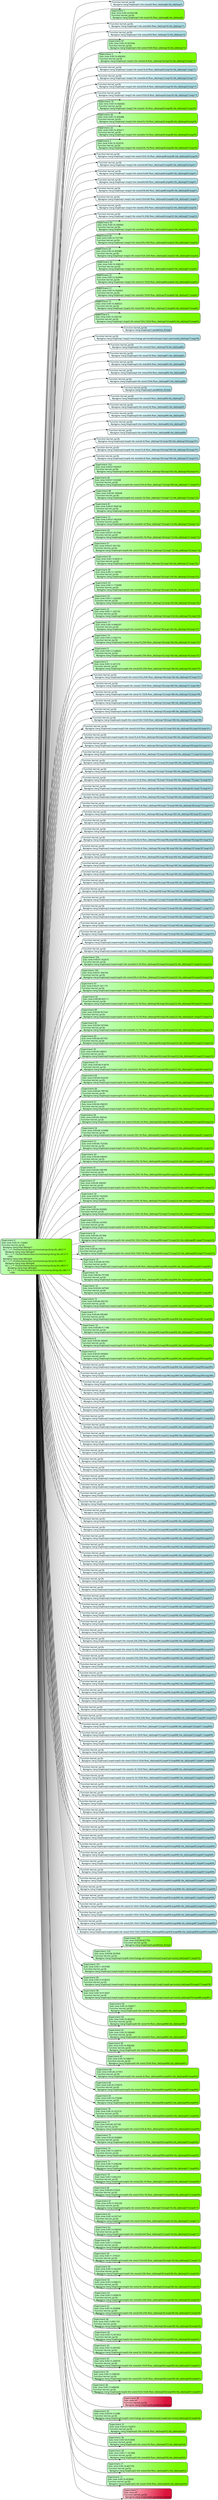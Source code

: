digraph G {
rankdir=LR;
n140077823022032[shape=box color="grey30" penwidth=2 fillcolor="darkseagreen1:lawngreen" style="filled,rounded" gradientangle=315 fontname="Calibri Light" label="Experiment 0\lExec time 0:00:16.154462\lFunction kernel_syr2k:\l  #pragma clang loop id(loop1)\l  for (...) /* //home/meinersbur/src/mctree/syr2k/syr2k.c:80:3 */\l      #pragma clang loop id(loop2)\l      for (...) /* //home/meinersbur/src/mctree/syr2k/syr2k.c:81:5 */\l          code;\l  #pragma clang loop id(loop3)\l  for (...) /* //home/meinersbur/src/mctree/syr2k/syr2k.c:84:3 */\l      #pragma clang loop id(loop4)\l      for (...) /* //home/meinersbur/src/mctree/syr2k/syr2k.c:85:5 */\l          #pragma clang loop id(loop5)\l          for (...) /* //home/meinersbur/src/mctree/syr2k/syr2k.c:86:7 */\l              code;\l"];

n140077827708000[shape=box color="grey30" penwidth=2 fillcolor="azure:powderblue" style="filled,rounded" gradientangle=315 fontname="Calibri Light" label="Function kernel_syr2k:\l  #pragma clang loop(loop1) tile sizes(4) floor_ids(loop6) tile_ids(loop7)\l"];
n140077823022032 -> n140077827708000;

n140077827710640[shape=box color="grey30" penwidth=2 fillcolor="darkseagreen1:lawngreen" style="filled,rounded" gradientangle=315 fontname="Calibri Light" label="Experiment 1\lExec time 0:00:16.053148\lFunction kernel_syr2k:\l  #pragma clang loop(loop1) tile sizes(16) floor_ids(loop8) tile_ids(loop9)\l"];
n140077823022032 -> n140077827710640;

n140077827671712[shape=box color="grey30" penwidth=2 fillcolor="azure:powderblue" style="filled,rounded" gradientangle=315 fontname="Calibri Light" label="Function kernel_syr2k:\l  #pragma clang loop(loop1) tile sizes(64) floor_ids(loop10) tile_ids(loop11)\l"];
n140077823022032 -> n140077827671712;

n140077827620144[shape=box color="grey30" penwidth=2 fillcolor="azure:powderblue" style="filled,rounded" gradientangle=315 fontname="Calibri Light" label="Function kernel_syr2k:\l  #pragma clang loop(loop1) tile sizes(256) floor_ids(loop12) tile_ids(loop13)\l"];
n140077823022032 -> n140077827620144;

n140077823145680[shape=box color="grey30" penwidth=2 fillcolor="darkseagreen1:lawngreen" style="filled,rounded" gradientangle=315 fontname="Calibri Light" label="Experiment 47\lExec time 0:00:16.507444\lFunction kernel_syr2k:\l  #pragma clang loop(loop1) tile sizes(1024) floor_ids(loop14) tile_ids(loop15)\l"];
n140077823022032 -> n140077823145680;

n140077823145920[shape=box color="grey30" penwidth=2 fillcolor="darkseagreen1:lawngreen" style="filled,rounded" gradientangle=315 fontname="Calibri Light" label="Experiment 2\lExec time 0:00:16.406363\lFunction kernel_syr2k:\l  #pragma clang loop(loop1,loop2) tile sizes(4,4) floor_ids(loop18,loop16) tile_ids(loop19,loop17)\l"];
n140077823022032 -> n140077823145920;

n140077823146064[shape=box color="grey30" penwidth=2 fillcolor="azure:powderblue" style="filled,rounded" gradientangle=315 fontname="Calibri Light" label="Function kernel_syr2k:\l  #pragma clang loop(loop1,loop2) tile sizes(16,4) floor_ids(loop20,loop16) tile_ids(loop21,loop17)\l"];
n140077823022032 -> n140077823146064;

n140077823146400[shape=box color="grey30" penwidth=2 fillcolor="azure:powderblue" style="filled,rounded" gradientangle=315 fontname="Calibri Light" label="Function kernel_syr2k:\l  #pragma clang loop(loop1,loop2) tile sizes(64,4) floor_ids(loop22,loop16) tile_ids(loop23,loop17)\l"];
n140077823022032 -> n140077823146400;

n140077823146640[shape=box color="grey30" penwidth=2 fillcolor="azure:powderblue" style="filled,rounded" gradientangle=315 fontname="Calibri Light" label="Function kernel_syr2k:\l  #pragma clang loop(loop1,loop2) tile sizes(256,4) floor_ids(loop24,loop16) tile_ids(loop25,loop17)\l"];
n140077823022032 -> n140077823146640;

n140077823146880[shape=box color="grey30" penwidth=2 fillcolor="azure:powderblue" style="filled,rounded" gradientangle=315 fontname="Calibri Light" label="Function kernel_syr2k:\l  #pragma clang loop(loop1,loop2) tile sizes(1024,4) floor_ids(loop26,loop16) tile_ids(loop27,loop17)\l"];
n140077823022032 -> n140077823146880;

n140077823147264[shape=box color="grey30" penwidth=2 fillcolor="darkseagreen1:lawngreen" style="filled,rounded" gradientangle=315 fontname="Calibri Light" label="Experiment 79\lExec time 0:00:16.456583\lFunction kernel_syr2k:\l  #pragma clang loop(loop1,loop2) tile sizes(4,16) floor_ids(loop30,loop28) tile_ids(loop31,loop29)\l"];
n140077823022032 -> n140077823147264;

n140077823147504[shape=box color="grey30" penwidth=2 fillcolor="darkseagreen1:lawngreen" style="filled,rounded" gradientangle=315 fontname="Calibri Light" label="Experiment 48\lExec time 0:00:16.305488\lFunction kernel_syr2k:\l  #pragma clang loop(loop1,loop2) tile sizes(16,16) floor_ids(loop32,loop28) tile_ids(loop33,loop29)\l"];
n140077823022032 -> n140077823147504;

n140077823147744[shape=box color="grey30" penwidth=2 fillcolor="darkseagreen1:lawngreen" style="filled,rounded" gradientangle=315 fontname="Calibri Light" label="Experiment 20\lExec time 0:00:16.305411\lFunction kernel_syr2k:\l  #pragma clang loop(loop1,loop2) tile sizes(64,16) floor_ids(loop34,loop28) tile_ids(loop35,loop29)\l"];
n140077823022032 -> n140077823147744;

n140077823147984[shape=box color="grey30" penwidth=2 fillcolor="darkseagreen1:lawngreen" style="filled,rounded" gradientangle=315 fontname="Calibri Light" label="Experiment 3\lExec time 0:00:16.355076\lFunction kernel_syr2k:\l  #pragma clang loop(loop1,loop2) tile sizes(256,16) floor_ids(loop36,loop28) tile_ids(loop37,loop29)\l"];
n140077823022032 -> n140077823147984;

n140077801627904[shape=box color="grey30" penwidth=2 fillcolor="azure:powderblue" style="filled,rounded" gradientangle=315 fontname="Calibri Light" label="Function kernel_syr2k:\l  #pragma clang loop(loop1,loop2) tile sizes(1024,16) floor_ids(loop38,loop28) tile_ids(loop39,loop29)\l"];
n140077823022032 -> n140077801627904;

n140077801628288[shape=box color="grey30" penwidth=2 fillcolor="azure:powderblue" style="filled,rounded" gradientangle=315 fontname="Calibri Light" label="Function kernel_syr2k:\l  #pragma clang loop(loop1,loop2) tile sizes(4,64) floor_ids(loop42,loop40) tile_ids(loop43,loop41)\l"];
n140077823022032 -> n140077801628288;

n140077801628528[shape=box color="grey30" penwidth=2 fillcolor="azure:powderblue" style="filled,rounded" gradientangle=315 fontname="Calibri Light" label="Function kernel_syr2k:\l  #pragma clang loop(loop1,loop2) tile sizes(16,64) floor_ids(loop44,loop40) tile_ids(loop45,loop41)\l"];
n140077823022032 -> n140077801628528;

n140077801628768[shape=box color="grey30" penwidth=2 fillcolor="azure:powderblue" style="filled,rounded" gradientangle=315 fontname="Calibri Light" label="Function kernel_syr2k:\l  #pragma clang loop(loop1,loop2) tile sizes(64,64) floor_ids(loop46,loop40) tile_ids(loop47,loop41)\l"];
n140077823022032 -> n140077801628768;

n140077801629008[shape=box color="grey30" penwidth=2 fillcolor="azure:powderblue" style="filled,rounded" gradientangle=315 fontname="Calibri Light" label="Function kernel_syr2k:\l  #pragma clang loop(loop1,loop2) tile sizes(256,64) floor_ids(loop48,loop40) tile_ids(loop49,loop41)\l"];
n140077823022032 -> n140077801629008;

n140077801629248[shape=box color="grey30" penwidth=2 fillcolor="azure:powderblue" style="filled,rounded" gradientangle=315 fontname="Calibri Light" label="Function kernel_syr2k:\l  #pragma clang loop(loop1,loop2) tile sizes(1024,64) floor_ids(loop50,loop40) tile_ids(loop51,loop41)\l"];
n140077823022032 -> n140077801629248;

n140077801629632[shape=box color="grey30" penwidth=2 fillcolor="azure:powderblue" style="filled,rounded" gradientangle=315 fontname="Calibri Light" label="Function kernel_syr2k:\l  #pragma clang loop(loop1,loop2) tile sizes(4,256) floor_ids(loop54,loop52) tile_ids(loop55,loop53)\l"];
n140077823022032 -> n140077801629632;

n140077801629872[shape=box color="grey30" penwidth=2 fillcolor="azure:powderblue" style="filled,rounded" gradientangle=315 fontname="Calibri Light" label="Function kernel_syr2k:\l  #pragma clang loop(loop1,loop2) tile sizes(16,256) floor_ids(loop56,loop52) tile_ids(loop57,loop53)\l"];
n140077823022032 -> n140077801629872;

n140077801630112[shape=box color="grey30" penwidth=2 fillcolor="darkseagreen1:lawngreen" style="filled,rounded" gradientangle=315 fontname="Calibri Light" label="Experiment 95\lExec time 0:00:16.356083\lFunction kernel_syr2k:\l  #pragma clang loop(loop1,loop2) tile sizes(64,256) floor_ids(loop58,loop52) tile_ids(loop59,loop53)\l"];
n140077823022032 -> n140077801630112;

n140077801630352[shape=box color="grey30" penwidth=2 fillcolor="darkseagreen1:lawngreen" style="filled,rounded" gradientangle=315 fontname="Calibri Light" label="Experiment 80\lExec time 0:00:16.757794\lFunction kernel_syr2k:\l  #pragma clang loop(loop1,loop2) tile sizes(256,256) floor_ids(loop60,loop52) tile_ids(loop61,loop53)\l"];
n140077823022032 -> n140077801630352;

n140077801630592[shape=box color="grey30" penwidth=2 fillcolor="darkseagreen1:lawngreen" style="filled,rounded" gradientangle=315 fontname="Calibri Light" label="Experiment 64\lExec time 0:00:16.455985\lFunction kernel_syr2k:\l  #pragma clang loop(loop1,loop2) tile sizes(1024,256) floor_ids(loop62,loop52) tile_ids(loop63,loop53)\l"];
n140077823022032 -> n140077801630592;

n140077801630976[shape=box color="grey30" penwidth=2 fillcolor="darkseagreen1:lawngreen" style="filled,rounded" gradientangle=315 fontname="Calibri Light" label="Experiment 49\lExec time 0:00:16.508229\lFunction kernel_syr2k:\l  #pragma clang loop(loop1,loop2) tile sizes(4,1024) floor_ids(loop66,loop64) tile_ids(loop67,loop65)\l"];
n140077823022032 -> n140077801630976;

n140077801631216[shape=box color="grey30" penwidth=2 fillcolor="darkseagreen1:lawngreen" style="filled,rounded" gradientangle=315 fontname="Calibri Light" label="Experiment 32\lExec time 0:00:16.354996\lFunction kernel_syr2k:\l  #pragma clang loop(loop1,loop2) tile sizes(16,1024) floor_ids(loop68,loop64) tile_ids(loop69,loop65)\l"];
n140077823022032 -> n140077801631216;

n140077801631456[shape=box color="grey30" penwidth=2 fillcolor="darkseagreen1:lawngreen" style="filled,rounded" gradientangle=315 fontname="Calibri Light" label="Experiment 21\lExec time 0:00:16.356455\lFunction kernel_syr2k:\l  #pragma clang loop(loop1,loop2) tile sizes(64,1024) floor_ids(loop70,loop64) tile_ids(loop71,loop65)\l"];
n140077823022032 -> n140077801631456;

n140077801631696[shape=box color="grey30" penwidth=2 fillcolor="darkseagreen1:lawngreen" style="filled,rounded" gradientangle=315 fontname="Calibri Light" label="Experiment 13\lExec time 0:00:16.406023\lFunction kernel_syr2k:\l  #pragma clang loop(loop1,loop2) tile sizes(256,1024) floor_ids(loop72,loop64) tile_ids(loop73,loop65)\l"];
n140077823022032 -> n140077801631696;

n140077801660672[shape=box color="grey30" penwidth=2 fillcolor="darkseagreen1:lawngreen" style="filled,rounded" gradientangle=315 fontname="Calibri Light" label="Experiment 4\lExec time 0:00:16.204150\lFunction kernel_syr2k:\l  #pragma clang loop(loop1,loop2) tile sizes(1024,1024) floor_ids(loop74,loop64) tile_ids(loop75,loop65)\l"];
n140077823022032 -> n140077801660672;

n140077801660816[shape=box color="grey30" penwidth=2 fillcolor="azure:powderblue" style="filled,rounded" gradientangle=315 fontname="Calibri Light" label="Function kernel_syr2k:\l  #pragma clang loop(loop1) parallelize_thread\l"];
n140077823022032 -> n140077801660816;

n140077801661152[shape=box color="grey30" penwidth=2 fillcolor="azure:powderblue" style="filled,rounded" gradientangle=315 fontname="Calibri Light" label="Function kernel_syr2k:\l  #pragma clang loop(loop1,loop2) interchange permutation(loop2,loop1) permuted_ids(loop77,loop78)\l"];
n140077823022032 -> n140077801661152;

n140077801661536[shape=box color="grey30" penwidth=2 fillcolor="azure:powderblue" style="filled,rounded" gradientangle=315 fontname="Calibri Light" label="Function kernel_syr2k:\l  #pragma clang loop(loop2) tile sizes(4) floor_ids(loop79) tile_ids(loop80)\l"];
n140077823022032 -> n140077801661536;

n140077801661872[shape=box color="grey30" penwidth=2 fillcolor="azure:powderblue" style="filled,rounded" gradientangle=315 fontname="Calibri Light" label="Function kernel_syr2k:\l  #pragma clang loop(loop2) tile sizes(16) floor_ids(loop81) tile_ids(loop82)\l"];
n140077823022032 -> n140077801661872;

n140077801662208[shape=box color="grey30" penwidth=2 fillcolor="azure:powderblue" style="filled,rounded" gradientangle=315 fontname="Calibri Light" label="Function kernel_syr2k:\l  #pragma clang loop(loop2) tile sizes(64) floor_ids(loop83) tile_ids(loop84)\l"];
n140077823022032 -> n140077801662208;

n140077801662544[shape=box color="grey30" penwidth=2 fillcolor="azure:powderblue" style="filled,rounded" gradientangle=315 fontname="Calibri Light" label="Function kernel_syr2k:\l  #pragma clang loop(loop2) tile sizes(256) floor_ids(loop85) tile_ids(loop86)\l"];
n140077823022032 -> n140077801662544;

n140077801662880[shape=box color="grey30" penwidth=2 fillcolor="azure:powderblue" style="filled,rounded" gradientangle=315 fontname="Calibri Light" label="Function kernel_syr2k:\l  #pragma clang loop(loop2) tile sizes(1024) floor_ids(loop87) tile_ids(loop88)\l"];
n140077823022032 -> n140077801662880;

n140077801663120[shape=box color="grey30" penwidth=2 fillcolor="azure:powderblue" style="filled,rounded" gradientangle=315 fontname="Calibri Light" label="Function kernel_syr2k:\l  #pragma clang loop(loop2) parallelize_thread\l"];
n140077823022032 -> n140077801663120;

n140077801663408[shape=box color="grey30" penwidth=2 fillcolor="azure:powderblue" style="filled,rounded" gradientangle=315 fontname="Calibri Light" label="Function kernel_syr2k:\l  #pragma clang loop(loop3) tile sizes(4) floor_ids(loop90) tile_ids(loop91)\l"];
n140077823022032 -> n140077801663408;

n140077801663696[shape=box color="grey30" penwidth=2 fillcolor="azure:powderblue" style="filled,rounded" gradientangle=315 fontname="Calibri Light" label="Function kernel_syr2k:\l  #pragma clang loop(loop3) tile sizes(16) floor_ids(loop92) tile_ids(loop93)\l"];
n140077823022032 -> n140077801663696;

n140077801663984[shape=box color="grey30" penwidth=2 fillcolor="azure:powderblue" style="filled,rounded" gradientangle=315 fontname="Calibri Light" label="Function kernel_syr2k:\l  #pragma clang loop(loop3) tile sizes(64) floor_ids(loop94) tile_ids(loop95)\l"];
n140077823022032 -> n140077801663984;

n140077801664272[shape=box color="grey30" penwidth=2 fillcolor="azure:powderblue" style="filled,rounded" gradientangle=315 fontname="Calibri Light" label="Function kernel_syr2k:\l  #pragma clang loop(loop3) tile sizes(256) floor_ids(loop96) tile_ids(loop97)\l"];
n140077823022032 -> n140077801664272;

n140077801693296[shape=box color="grey30" penwidth=2 fillcolor="azure:powderblue" style="filled,rounded" gradientangle=315 fontname="Calibri Light" label="Function kernel_syr2k:\l  #pragma clang loop(loop3) tile sizes(1024) floor_ids(loop98) tile_ids(loop99)\l"];
n140077823022032 -> n140077801693296;

n140077801693728[shape=box color="grey30" penwidth=2 fillcolor="azure:powderblue" style="filled,rounded" gradientangle=315 fontname="Calibri Light" label="Function kernel_syr2k:\l  #pragma clang loop(loop3,loop4) tile sizes(4,4) floor_ids(loop102,loop100) tile_ids(loop103,loop101)\l"];
n140077823022032 -> n140077801693728;

n140077801693968[shape=box color="grey30" penwidth=2 fillcolor="azure:powderblue" style="filled,rounded" gradientangle=315 fontname="Calibri Light" label="Function kernel_syr2k:\l  #pragma clang loop(loop3,loop4) tile sizes(16,4) floor_ids(loop104,loop100) tile_ids(loop105,loop101)\l"];
n140077823022032 -> n140077801693968;

n140077801694208[shape=box color="grey30" penwidth=2 fillcolor="azure:powderblue" style="filled,rounded" gradientangle=315 fontname="Calibri Light" label="Function kernel_syr2k:\l  #pragma clang loop(loop3,loop4) tile sizes(64,4) floor_ids(loop106,loop100) tile_ids(loop107,loop101)\l"];
n140077823022032 -> n140077801694208;

n140077801694448[shape=box color="grey30" penwidth=2 fillcolor="darkseagreen1:lawngreen" style="filled,rounded" gradientangle=315 fontname="Calibri Light" label="Experiment 103\lExec time 0:00:07.602937\lFunction kernel_syr2k:\l  #pragma clang loop(loop3,loop4) tile sizes(256,4) floor_ids(loop108,loop100) tile_ids(loop109,loop101)\l"];
n140077823022032 -> n140077801694448;

n140077801694688[shape=box color="grey30" penwidth=2 fillcolor="darkseagreen1:lawngreen" style="filled,rounded" gradientangle=315 fontname="Calibri Light" label="Experiment 96\lExec time 0:00:07.553208\lFunction kernel_syr2k:\l  #pragma clang loop(loop3,loop4) tile sizes(1024,4) floor_ids(loop110,loop100) tile_ids(loop111,loop101)\l"];
n140077823022032 -> n140077801694688;

n140077801695072[shape=box color="grey30" penwidth=2 fillcolor="darkseagreen1:lawngreen" style="filled,rounded" gradientangle=315 fontname="Calibri Light" label="Experiment 88\lExec time 0:00:09.769438\lFunction kernel_syr2k:\l  #pragma clang loop(loop3,loop4) tile sizes(4,16) floor_ids(loop114,loop112) tile_ids(loop115,loop113)\l"];
n140077823022032 -> n140077801695072;

n140077801695312[shape=box color="grey30" penwidth=2 fillcolor="darkseagreen1:lawngreen" style="filled,rounded" gradientangle=315 fontname="Calibri Light" label="Experiment 81\lExec time 0:00:07.858158\lFunction kernel_syr2k:\l  #pragma clang loop(loop3,loop4) tile sizes(16,16) floor_ids(loop116,loop112) tile_ids(loop117,loop113)\l"];
n140077823022032 -> n140077801695312;

n140077801695552[shape=box color="grey30" penwidth=2 fillcolor="darkseagreen1:lawngreen" style="filled,rounded" gradientangle=315 fontname="Calibri Light" label="Experiment 72\lExec time 0:00:07.402434\lFunction kernel_syr2k:\l  #pragma clang loop(loop3,loop4) tile sizes(64,16) floor_ids(loop118,loop112) tile_ids(loop119,loop113)\l"];
n140077823022032 -> n140077801695552;

n140077801695792[shape=box color="grey30" penwidth=2 fillcolor="darkseagreen1:lawngreen" style="filled,rounded" gradientangle=315 fontname="Calibri Light" label="Experiment 65\lExec time 0:00:07.351938\lFunction kernel_syr2k:\l  #pragma clang loop(loop3,loop4) tile sizes(256,16) floor_ids(loop120,loop112) tile_ids(loop121,loop113)\l"];
n140077823022032 -> n140077801695792;

n140077801696032[shape=box color="grey30" penwidth=2 fillcolor="darkseagreen1:lawngreen" style="filled,rounded" gradientangle=315 fontname="Calibri Light" label="Experiment 57\lExec time 0:00:07.301183\lFunction kernel_syr2k:\l  #pragma clang loop(loop3,loop4) tile sizes(1024,16) floor_ids(loop122,loop112) tile_ids(loop123,loop113)\l"];
n140077823022032 -> n140077801696032;

n140077801696416[shape=box color="grey30" penwidth=2 fillcolor="darkseagreen1:lawngreen" style="filled,rounded" gradientangle=315 fontname="Calibri Light" label="Experiment 50\lExec time 0:00:13.943213\lFunction kernel_syr2k:\l  #pragma clang loop(loop3,loop4) tile sizes(4,64) floor_ids(loop126,loop124) tile_ids(loop127,loop125)\l"];
n140077823022032 -> n140077801696416;

n140077801696656[shape=box color="grey30" penwidth=2 fillcolor="darkseagreen1:lawngreen" style="filled,rounded" gradientangle=315 fontname="Calibri Light" label="Experiment 40\lExec time 0:00:12.130763\lFunction kernel_syr2k:\l  #pragma clang loop(loop3,loop4) tile sizes(16,64) floor_ids(loop128,loop124) tile_ids(loop129,loop125)\l"];
n140077823022032 -> n140077801696656;

n140077801696896[shape=box color="grey30" penwidth=2 fillcolor="darkseagreen1:lawngreen" style="filled,rounded" gradientangle=315 fontname="Calibri Light" label="Experiment 33\lExec time 0:00:11.774499\lFunction kernel_syr2k:\l  #pragma clang loop(loop3,loop4) tile sizes(64,64) floor_ids(loop130,loop124) tile_ids(loop131,loop125)\l"];
n140077823022032 -> n140077801696896;

n140077801697136[shape=box color="grey30" penwidth=2 fillcolor="darkseagreen1:lawngreen" style="filled,rounded" gradientangle=315 fontname="Calibri Light" label="Experiment 25\lExec time 0:00:11.622636\lFunction kernel_syr2k:\l  #pragma clang loop(loop3,loop4) tile sizes(256,64) floor_ids(loop132,loop124) tile_ids(loop133,loop125)\l"];
n140077823022032 -> n140077801697136;

n140077801726112[shape=box color="grey30" penwidth=2 fillcolor="darkseagreen1:lawngreen" style="filled,rounded" gradientangle=315 fontname="Calibri Light" label="Experiment 22\lExec time 0:00:11.320735\lFunction kernel_syr2k:\l  #pragma clang loop(loop3,loop4) tile sizes(1024,64) floor_ids(loop134,loop124) tile_ids(loop135,loop125)\l"];
n140077823022032 -> n140077801726112;

n140077801726496[shape=box color="grey30" penwidth=2 fillcolor="darkseagreen1:lawngreen" style="filled,rounded" gradientangle=315 fontname="Calibri Light" label="Experiment 17\lExec time 0:00:14.846297\lFunction kernel_syr2k:\l  #pragma clang loop(loop3,loop4) tile sizes(4,256) floor_ids(loop138,loop136) tile_ids(loop139,loop137)\l"];
n140077823022032 -> n140077801726496;

n140077801726736[shape=box color="grey30" penwidth=2 fillcolor="darkseagreen1:lawngreen" style="filled,rounded" gradientangle=315 fontname="Calibri Light" label="Experiment 14\lExec time 0:00:12.935716\lFunction kernel_syr2k:\l  #pragma clang loop(loop3,loop4) tile sizes(16,256) floor_ids(loop140,loop136) tile_ids(loop141,loop137)\l"];
n140077823022032 -> n140077801726736;

n140077801726976[shape=box color="grey30" penwidth=2 fillcolor="darkseagreen1:lawngreen" style="filled,rounded" gradientangle=315 fontname="Calibri Light" label="Experiment 9\lExec time 0:00:12.528626\lFunction kernel_syr2k:\l  #pragma clang loop(loop3,loop4) tile sizes(64,256) floor_ids(loop142,loop136) tile_ids(loop143,loop137)\l"];
n140077823022032 -> n140077801726976;

n140077801727216[shape=box color="grey30" penwidth=2 fillcolor="darkseagreen1:lawngreen" style="filled,rounded" gradientangle=315 fontname="Calibri Light" label="Experiment 5\lExec time 0:00:12.427210\lFunction kernel_syr2k:\l  #pragma clang loop(loop3,loop4) tile sizes(256,256) floor_ids(loop144,loop136) tile_ids(loop145,loop137)\l"];
n140077823022032 -> n140077801727216;

n140077801727456[shape=box color="grey30" penwidth=2 fillcolor="azure:powderblue" style="filled,rounded" gradientangle=315 fontname="Calibri Light" label="Function kernel_syr2k:\l  #pragma clang loop(loop3,loop4) tile sizes(1024,256) floor_ids(loop146,loop136) tile_ids(loop147,loop137)\l"];
n140077823022032 -> n140077801727456;

n140077801727840[shape=box color="grey30" penwidth=2 fillcolor="azure:powderblue" style="filled,rounded" gradientangle=315 fontname="Calibri Light" label="Function kernel_syr2k:\l  #pragma clang loop(loop3,loop4) tile sizes(4,1024) floor_ids(loop150,loop148) tile_ids(loop151,loop149)\l"];
n140077823022032 -> n140077801727840;

n140077801728080[shape=box color="grey30" penwidth=2 fillcolor="azure:powderblue" style="filled,rounded" gradientangle=315 fontname="Calibri Light" label="Function kernel_syr2k:\l  #pragma clang loop(loop3,loop4) tile sizes(16,1024) floor_ids(loop152,loop148) tile_ids(loop153,loop149)\l"];
n140077823022032 -> n140077801728080;

n140077801728320[shape=box color="grey30" penwidth=2 fillcolor="azure:powderblue" style="filled,rounded" gradientangle=315 fontname="Calibri Light" label="Function kernel_syr2k:\l  #pragma clang loop(loop3,loop4) tile sizes(64,1024) floor_ids(loop154,loop148) tile_ids(loop155,loop149)\l"];
n140077823022032 -> n140077801728320;

n140077801728560[shape=box color="grey30" penwidth=2 fillcolor="azure:powderblue" style="filled,rounded" gradientangle=315 fontname="Calibri Light" label="Function kernel_syr2k:\l  #pragma clang loop(loop3,loop4) tile sizes(256,1024) floor_ids(loop156,loop148) tile_ids(loop157,loop149)\l"];
n140077823022032 -> n140077801728560;

n140077801728800[shape=box color="grey30" penwidth=2 fillcolor="azure:powderblue" style="filled,rounded" gradientangle=315 fontname="Calibri Light" label="Function kernel_syr2k:\l  #pragma clang loop(loop3,loop4) tile sizes(1024,1024) floor_ids(loop158,loop148) tile_ids(loop159,loop149)\l"];
n140077823022032 -> n140077801728800;

n140077801729328[shape=box color="grey30" penwidth=2 fillcolor="azure:powderblue" style="filled,rounded" gradientangle=315 fontname="Calibri Light" label="Function kernel_syr2k:\l  #pragma clang loop(loop3,loop4,loop5) tile sizes(4,4,4) floor_ids(loop164,loop162,loop160) tile_ids(loop165,loop163,loop161)\l"];
n140077823022032 -> n140077801729328;

n140077801729568[shape=box color="grey30" penwidth=2 fillcolor="azure:powderblue" style="filled,rounded" gradientangle=315 fontname="Calibri Light" label="Function kernel_syr2k:\l  #pragma clang loop(loop3,loop4,loop5) tile sizes(16,4,4) floor_ids(loop166,loop162,loop160) tile_ids(loop167,loop163,loop161)\l"];
n140077823022032 -> n140077801729568;

n140077801729808[shape=box color="grey30" penwidth=2 fillcolor="azure:powderblue" style="filled,rounded" gradientangle=315 fontname="Calibri Light" label="Function kernel_syr2k:\l  #pragma clang loop(loop3,loop4,loop5) tile sizes(64,4,4) floor_ids(loop168,loop162,loop160) tile_ids(loop169,loop163,loop161)\l"];
n140077823022032 -> n140077801729808;

n140077801758784[shape=box color="grey30" penwidth=2 fillcolor="azure:powderblue" style="filled,rounded" gradientangle=315 fontname="Calibri Light" label="Function kernel_syr2k:\l  #pragma clang loop(loop3,loop4,loop5) tile sizes(256,4,4) floor_ids(loop170,loop162,loop160) tile_ids(loop171,loop163,loop161)\l"];
n140077823022032 -> n140077801758784;

n140077801759024[shape=box color="grey30" penwidth=2 fillcolor="azure:powderblue" style="filled,rounded" gradientangle=315 fontname="Calibri Light" label="Function kernel_syr2k:\l  #pragma clang loop(loop3,loop4,loop5) tile sizes(1024,4,4) floor_ids(loop172,loop162,loop160) tile_ids(loop173,loop163,loop161)\l"];
n140077823022032 -> n140077801759024;

n140077801759312[shape=box color="grey30" penwidth=2 fillcolor="azure:powderblue" style="filled,rounded" gradientangle=315 fontname="Calibri Light" label="Function kernel_syr2k:\l  #pragma clang loop(loop3,loop4,loop5) tile sizes(4,16,4) floor_ids(loop176,loop174,loop160) tile_ids(loop177,loop175,loop161)\l"];
n140077823022032 -> n140077801759312;

n140077801759552[shape=box color="grey30" penwidth=2 fillcolor="azure:powderblue" style="filled,rounded" gradientangle=315 fontname="Calibri Light" label="Function kernel_syr2k:\l  #pragma clang loop(loop3,loop4,loop5) tile sizes(16,16,4) floor_ids(loop178,loop174,loop160) tile_ids(loop179,loop175,loop161)\l"];
n140077823022032 -> n140077801759552;

n140077801759792[shape=box color="grey30" penwidth=2 fillcolor="azure:powderblue" style="filled,rounded" gradientangle=315 fontname="Calibri Light" label="Function kernel_syr2k:\l  #pragma clang loop(loop3,loop4,loop5) tile sizes(64,16,4) floor_ids(loop180,loop174,loop160) tile_ids(loop181,loop175,loop161)\l"];
n140077823022032 -> n140077801759792;

n140077801760032[shape=box color="grey30" penwidth=2 fillcolor="azure:powderblue" style="filled,rounded" gradientangle=315 fontname="Calibri Light" label="Function kernel_syr2k:\l  #pragma clang loop(loop3,loop4,loop5) tile sizes(256,16,4) floor_ids(loop182,loop174,loop160) tile_ids(loop183,loop175,loop161)\l"];
n140077823022032 -> n140077801760032;

n140077801760272[shape=box color="grey30" penwidth=2 fillcolor="azure:powderblue" style="filled,rounded" gradientangle=315 fontname="Calibri Light" label="Function kernel_syr2k:\l  #pragma clang loop(loop3,loop4,loop5) tile sizes(1024,16,4) floor_ids(loop184,loop174,loop160) tile_ids(loop185,loop175,loop161)\l"];
n140077823022032 -> n140077801760272;

n140077801760560[shape=box color="grey30" penwidth=2 fillcolor="azure:powderblue" style="filled,rounded" gradientangle=315 fontname="Calibri Light" label="Function kernel_syr2k:\l  #pragma clang loop(loop3,loop4,loop5) tile sizes(4,64,4) floor_ids(loop188,loop186,loop160) tile_ids(loop189,loop187,loop161)\l"];
n140077823022032 -> n140077801760560;

n140077801760800[shape=box color="grey30" penwidth=2 fillcolor="azure:powderblue" style="filled,rounded" gradientangle=315 fontname="Calibri Light" label="Function kernel_syr2k:\l  #pragma clang loop(loop3,loop4,loop5) tile sizes(16,64,4) floor_ids(loop190,loop186,loop160) tile_ids(loop191,loop187,loop161)\l"];
n140077823022032 -> n140077801760800;

n140077801761040[shape=box color="grey30" penwidth=2 fillcolor="azure:powderblue" style="filled,rounded" gradientangle=315 fontname="Calibri Light" label="Function kernel_syr2k:\l  #pragma clang loop(loop3,loop4,loop5) tile sizes(64,64,4) floor_ids(loop192,loop186,loop160) tile_ids(loop193,loop187,loop161)\l"];
n140077823022032 -> n140077801761040;

n140077801761280[shape=box color="grey30" penwidth=2 fillcolor="azure:powderblue" style="filled,rounded" gradientangle=315 fontname="Calibri Light" label="Function kernel_syr2k:\l  #pragma clang loop(loop3,loop4,loop5) tile sizes(256,64,4) floor_ids(loop194,loop186,loop160) tile_ids(loop195,loop187,loop161)\l"];
n140077823022032 -> n140077801761280;

n140077801761520[shape=box color="grey30" penwidth=2 fillcolor="azure:powderblue" style="filled,rounded" gradientangle=315 fontname="Calibri Light" label="Function kernel_syr2k:\l  #pragma clang loop(loop3,loop4,loop5) tile sizes(1024,64,4) floor_ids(loop196,loop186,loop160) tile_ids(loop197,loop187,loop161)\l"];
n140077823022032 -> n140077801761520;

n140077801761808[shape=box color="grey30" penwidth=2 fillcolor="azure:powderblue" style="filled,rounded" gradientangle=315 fontname="Calibri Light" label="Function kernel_syr2k:\l  #pragma clang loop(loop3,loop4,loop5) tile sizes(4,256,4) floor_ids(loop200,loop198,loop160) tile_ids(loop201,loop199,loop161)\l"];
n140077823022032 -> n140077801761808;

n140077801762048[shape=box color="grey30" penwidth=2 fillcolor="azure:powderblue" style="filled,rounded" gradientangle=315 fontname="Calibri Light" label="Function kernel_syr2k:\l  #pragma clang loop(loop3,loop4,loop5) tile sizes(16,256,4) floor_ids(loop202,loop198,loop160) tile_ids(loop203,loop199,loop161)\l"];
n140077823022032 -> n140077801762048;

n140077801762288[shape=box color="grey30" penwidth=2 fillcolor="azure:powderblue" style="filled,rounded" gradientangle=315 fontname="Calibri Light" label="Function kernel_syr2k:\l  #pragma clang loop(loop3,loop4,loop5) tile sizes(64,256,4) floor_ids(loop204,loop198,loop160) tile_ids(loop205,loop199,loop161)\l"];
n140077823022032 -> n140077801762288;

n140077801762528[shape=box color="grey30" penwidth=2 fillcolor="azure:powderblue" style="filled,rounded" gradientangle=315 fontname="Calibri Light" label="Function kernel_syr2k:\l  #pragma clang loop(loop3,loop4,loop5) tile sizes(256,256,4) floor_ids(loop206,loop198,loop160) tile_ids(loop207,loop199,loop161)\l"];
n140077823022032 -> n140077801762528;

n140077801762768[shape=box color="grey30" penwidth=2 fillcolor="azure:powderblue" style="filled,rounded" gradientangle=315 fontname="Calibri Light" label="Function kernel_syr2k:\l  #pragma clang loop(loop3,loop4,loop5) tile sizes(1024,256,4) floor_ids(loop208,loop198,loop160) tile_ids(loop209,loop199,loop161)\l"];
n140077823022032 -> n140077801762768;

n140077801783600[shape=box color="grey30" penwidth=2 fillcolor="azure:powderblue" style="filled,rounded" gradientangle=315 fontname="Calibri Light" label="Function kernel_syr2k:\l  #pragma clang loop(loop3,loop4,loop5) tile sizes(4,1024,4) floor_ids(loop212,loop210,loop160) tile_ids(loop213,loop211,loop161)\l"];
n140077823022032 -> n140077801783600;

n140077801783840[shape=box color="grey30" penwidth=2 fillcolor="azure:powderblue" style="filled,rounded" gradientangle=315 fontname="Calibri Light" label="Function kernel_syr2k:\l  #pragma clang loop(loop3,loop4,loop5) tile sizes(16,1024,4) floor_ids(loop214,loop210,loop160) tile_ids(loop215,loop211,loop161)\l"];
n140077823022032 -> n140077801783840;

n140077801784080[shape=box color="grey30" penwidth=2 fillcolor="azure:powderblue" style="filled,rounded" gradientangle=315 fontname="Calibri Light" label="Function kernel_syr2k:\l  #pragma clang loop(loop3,loop4,loop5) tile sizes(64,1024,4) floor_ids(loop216,loop210,loop160) tile_ids(loop217,loop211,loop161)\l"];
n140077823022032 -> n140077801784080;

n140077801784320[shape=box color="grey30" penwidth=2 fillcolor="azure:powderblue" style="filled,rounded" gradientangle=315 fontname="Calibri Light" label="Function kernel_syr2k:\l  #pragma clang loop(loop3,loop4,loop5) tile sizes(256,1024,4) floor_ids(loop218,loop210,loop160) tile_ids(loop219,loop211,loop161)\l"];
n140077823022032 -> n140077801784320;

n140077801784560[shape=box color="grey30" penwidth=2 fillcolor="azure:powderblue" style="filled,rounded" gradientangle=315 fontname="Calibri Light" label="Function kernel_syr2k:\l  #pragma clang loop(loop3,loop4,loop5) tile sizes(1024,1024,4) floor_ids(loop220,loop210,loop160) tile_ids(loop221,loop211,loop161)\l"];
n140077823022032 -> n140077801784560;

n140077801785040[shape=box color="grey30" penwidth=2 fillcolor="azure:powderblue" style="filled,rounded" gradientangle=315 fontname="Calibri Light" label="Function kernel_syr2k:\l  #pragma clang loop(loop3,loop4,loop5) tile sizes(4,4,16) floor_ids(loop226,loop224,loop222) tile_ids(loop227,loop225,loop223)\l"];
n140077823022032 -> n140077801785040;

n140077801785280[shape=box color="grey30" penwidth=2 fillcolor="azure:powderblue" style="filled,rounded" gradientangle=315 fontname="Calibri Light" label="Function kernel_syr2k:\l  #pragma clang loop(loop3,loop4,loop5) tile sizes(16,4,16) floor_ids(loop228,loop224,loop222) tile_ids(loop229,loop225,loop223)\l"];
n140077823022032 -> n140077801785280;

n140077801785520[shape=box color="grey30" penwidth=2 fillcolor="darkseagreen1:lawngreen" style="filled,rounded" gradientangle=315 fontname="Calibri Light" label="Experiment 104\lExec time 0:00:07.352675\lFunction kernel_syr2k:\l  #pragma clang loop(loop3,loop4,loop5) tile sizes(64,4,16) floor_ids(loop230,loop224,loop222) tile_ids(loop231,loop225,loop223)\l"];
n140077823022032 -> n140077801785520;

n140077801785760[shape=box color="grey30" penwidth=2 fillcolor="darkseagreen1:lawngreen" style="filled,rounded" gradientangle=315 fontname="Calibri Light" label="Experiment 100\lExec time 0:00:07.300704\lFunction kernel_syr2k:\l  #pragma clang loop(loop3,loop4,loop5) tile sizes(256,4,16) floor_ids(loop232,loop224,loop222) tile_ids(loop233,loop225,loop223)\l"];
n140077823022032 -> n140077801785760;

n140077801786000[shape=box color="grey30" penwidth=2 fillcolor="darkseagreen1:lawngreen" style="filled,rounded" gradientangle=315 fontname="Calibri Light" label="Experiment 97\lExec time 0:00:07.301179\lFunction kernel_syr2k:\l  #pragma clang loop(loop3,loop4,loop5) tile sizes(1024,4,16) floor_ids(loop234,loop224,loop222) tile_ids(loop235,loop225,loop223)\l"];
n140077823022032 -> n140077801786000;

n140077801786288[shape=box color="grey30" penwidth=2 fillcolor="darkseagreen1:lawngreen" style="filled,rounded" gradientangle=315 fontname="Calibri Light" label="Experiment 92\lExec time 0:00:08.963111\lFunction kernel_syr2k:\l  #pragma clang loop(loop3,loop4,loop5) tile sizes(4,16,16) floor_ids(loop238,loop236,loop222) tile_ids(loop239,loop237,loop223)\l"];
n140077823022032 -> n140077801786288;

n140077801786528[shape=box color="grey30" penwidth=2 fillcolor="darkseagreen1:lawngreen" style="filled,rounded" gradientangle=315 fontname="Calibri Light" label="Experiment 89\lExec time 0:00:06.951541\lFunction kernel_syr2k:\l  #pragma clang loop(loop3,loop4,loop5) tile sizes(16,16,16) floor_ids(loop240,loop236,loop222) tile_ids(loop241,loop237,loop223)\l"];
n140077823022032 -> n140077801786528;

n140077801786768[shape=box color="grey30" penwidth=2 fillcolor="darkseagreen1:lawngreen" style="filled,rounded" gradientangle=315 fontname="Calibri Light" label="Experiment 85\lExec time 0:00:06.597444\lFunction kernel_syr2k:\l  #pragma clang loop(loop3,loop4,loop5) tile sizes(64,16,16) floor_ids(loop242,loop236,loop222) tile_ids(loop243,loop237,loop223)\l"];
n140077823022032 -> n140077801786768;

n140077801787008[shape=box color="grey30" penwidth=2 fillcolor="darkseagreen1:lawngreen" style="filled,rounded" gradientangle=315 fontname="Calibri Light" label="Experiment 82\lExec time 0:00:06.497703\lFunction kernel_syr2k:\l  #pragma clang loop(loop3,loop4,loop5) tile sizes(256,16,16) floor_ids(loop244,loop236,loop222) tile_ids(loop245,loop237,loop223)\l"];
n140077823022032 -> n140077801787008;

n140077801787248[shape=box color="grey30" penwidth=2 fillcolor="darkseagreen1:lawngreen" style="filled,rounded" gradientangle=315 fontname="Calibri Light" label="Experiment 76\lExec time 0:00:06.548031\lFunction kernel_syr2k:\l  #pragma clang loop(loop3,loop4,loop5) tile sizes(1024,16,16) floor_ids(loop246,loop236,loop222) tile_ids(loop247,loop237,loop223)\l"];
n140077823022032 -> n140077801787248;

n140077801808080[shape=box color="grey30" penwidth=2 fillcolor="darkseagreen1:lawngreen" style="filled,rounded" gradientangle=315 fontname="Calibri Light" label="Experiment 73\lExec time 0:00:08.914070\lFunction kernel_syr2k:\l  #pragma clang loop(loop3,loop4,loop5) tile sizes(4,64,16) floor_ids(loop250,loop248,loop222) tile_ids(loop251,loop249,loop223)\l"];
n140077823022032 -> n140077801808080;

n140077801808320[shape=box color="grey30" penwidth=2 fillcolor="darkseagreen1:lawngreen" style="filled,rounded" gradientangle=315 fontname="Calibri Light" label="Experiment 69\lExec time 0:00:06.952293\lFunction kernel_syr2k:\l  #pragma clang loop(loop3,loop4,loop5) tile sizes(16,64,16) floor_ids(loop252,loop248,loop222) tile_ids(loop253,loop249,loop223)\l"];
n140077823022032 -> n140077801808320;

n140077801808560[shape=box color="grey30" penwidth=2 fillcolor="darkseagreen1:lawngreen" style="filled,rounded" gradientangle=315 fontname="Calibri Light" label="Experiment 66\lExec time 0:00:06.799166\lFunction kernel_syr2k:\l  #pragma clang loop(loop3,loop4,loop5) tile sizes(64,64,16) floor_ids(loop254,loop248,loop222) tile_ids(loop255,loop249,loop223)\l"];
n140077823022032 -> n140077801808560;

n140077801808800[shape=box color="grey30" penwidth=2 fillcolor="darkseagreen1:lawngreen" style="filled,rounded" gradientangle=315 fontname="Calibri Light" label="Experiment 61\lExec time 0:00:06.598293\lFunction kernel_syr2k:\l  #pragma clang loop(loop3,loop4,loop5) tile sizes(256,64,16) floor_ids(loop256,loop248,loop222) tile_ids(loop257,loop249,loop223)\l"];
n140077823022032 -> n140077801808800;

n140077801809040[shape=box color="grey30" penwidth=2 fillcolor="darkseagreen1:lawngreen" style="filled,rounded" gradientangle=315 fontname="Calibri Light" label="Experiment 58\lExec time 0:00:06.396542\lFunction kernel_syr2k:\l  #pragma clang loop(loop3,loop4,loop5) tile sizes(1024,64,16) floor_ids(loop258,loop248,loop222) tile_ids(loop259,loop249,loop223)\l"];
n140077823022032 -> n140077801809040;

n140077801809328[shape=box color="grey30" penwidth=2 fillcolor="darkseagreen1:lawngreen" style="filled,rounded" gradientangle=315 fontname="Calibri Light" label="Experiment 54\lExec time 0:00:08.210488\lFunction kernel_syr2k:\l  #pragma clang loop(loop3,loop4,loop5) tile sizes(4,256,16) floor_ids(loop262,loop260,loop222) tile_ids(loop263,loop261,loop223)\l"];
n140077823022032 -> n140077801809328;

n140077801809568[shape=box color="grey30" penwidth=2 fillcolor="darkseagreen1:lawngreen" style="filled,rounded" gradientangle=315 fontname="Calibri Light" label="Experiment 51\lExec time 0:00:06.752036\lFunction kernel_syr2k:\l  #pragma clang loop(loop3,loop4,loop5) tile sizes(16,256,16) floor_ids(loop264,loop260,loop222) tile_ids(loop265,loop261,loop223)\l"];
n140077823022032 -> n140077801809568;

n140077801809808[shape=box color="grey30" penwidth=2 fillcolor="darkseagreen1:lawngreen" style="filled,rounded" gradientangle=315 fontname="Calibri Light" label="Experiment 44\lExec time 0:00:06.648441\lFunction kernel_syr2k:\l  #pragma clang loop(loop3,loop4,loop5) tile sizes(64,256,16) floor_ids(loop266,loop260,loop222) tile_ids(loop267,loop261,loop223)\l"];
n140077823022032 -> n140077801809808;

n140077801810048[shape=box color="grey30" penwidth=2 fillcolor="darkseagreen1:lawngreen" style="filled,rounded" gradientangle=315 fontname="Calibri Light" label="Experiment 41\lExec time 0:00:06.598189\lFunction kernel_syr2k:\l  #pragma clang loop(loop3,loop4,loop5) tile sizes(256,256,16) floor_ids(loop268,loop260,loop222) tile_ids(loop269,loop261,loop223)\l"];
n140077823022032 -> n140077801810048;

n140077801810288[shape=box color="grey30" penwidth=2 fillcolor="darkseagreen1:lawngreen" style="filled,rounded" gradientangle=315 fontname="Calibri Light" label="Experiment 37\lExec time 0:00:06.396587\lFunction kernel_syr2k:\l  #pragma clang loop(loop3,loop4,loop5) tile sizes(1024,256,16) floor_ids(loop270,loop260,loop222) tile_ids(loop271,loop261,loop223)\l"];
n140077823022032 -> n140077801810288;

n140077801810576[shape=box color="grey30" penwidth=2 fillcolor="darkseagreen1:lawngreen" style="filled,rounded" gradientangle=315 fontname="Calibri Light" label="Experiment 34\lExec time 0:00:07.303304\lFunction kernel_syr2k:\l  #pragma clang loop(loop3,loop4,loop5) tile sizes(4,1024,16) floor_ids(loop274,loop272,loop222) tile_ids(loop275,loop273,loop223)\l"];
n140077823022032 -> n140077801810576;

n140077801810816[shape=box color="grey30" penwidth=2 fillcolor="darkseagreen1:lawngreen" style="filled,rounded" gradientangle=315 fontname="Calibri Light" label="Experiment 29\lExec time 0:00:06.950682\lFunction kernel_syr2k:\l  #pragma clang loop(loop3,loop4,loop5) tile sizes(16,1024,16) floor_ids(loop276,loop272,loop222) tile_ids(loop277,loop273,loop223)\l"];
n140077823022032 -> n140077801810816;

n140077801811056[shape=box color="grey30" penwidth=2 fillcolor="darkseagreen1:lawngreen" style="filled,rounded" gradientangle=315 fontname="Calibri Light" label="Experiment 26\lExec time 0:00:06.347095\lFunction kernel_syr2k:\l  #pragma clang loop(loop3,loop4,loop5) tile sizes(64,1024,16) floor_ids(loop278,loop272,loop222) tile_ids(loop279,loop273,loop223)\l"];
n140077823022032 -> n140077801811056;

n140077801811296[shape=box color="grey30" penwidth=2 fillcolor="darkseagreen1:lawngreen" style="filled,rounded" gradientangle=315 fontname="Calibri Light" label="Experiment 24\lExec time 0:00:06.297366\lFunction kernel_syr2k:\l  #pragma clang loop(loop3,loop4,loop5) tile sizes(256,1024,16) floor_ids(loop280,loop272,loop222) tile_ids(loop281,loop273,loop223)\l"];
n140077823022032 -> n140077801811296;

n140077801811536[shape=box color="grey30" penwidth=2 fillcolor="darkseagreen1:lawngreen" style="filled,rounded" gradientangle=315 fontname="Calibri Light" label="Experiment 23\lExec time 0:00:06.246332\lFunction kernel_syr2k:\l  #pragma clang loop(loop3,loop4,loop5) tile sizes(1024,1024,16) floor_ids(loop282,loop272,loop222) tile_ids(loop283,loop273,loop223)\l"];
n140077823022032 -> n140077801811536;

n140077801848944[shape=box color="grey30" penwidth=2 fillcolor="darkseagreen1:lawngreen" style="filled,rounded" gradientangle=315 fontname="Calibri Light" label="Experiment 19\lExec time 0:00:08.361502\lFunction kernel_syr2k:\l  #pragma clang loop(loop3,loop4,loop5) tile sizes(4,4,64) floor_ids(loop288,loop286,loop284) tile_ids(loop289,loop287,loop285)\l"];
n140077823022032 -> n140077801848944;

n140077801849184[shape=box color="grey30" penwidth=2 fillcolor="darkseagreen1:lawngreen" style="filled,rounded" gradientangle=315 fontname="Calibri Light" label="Experiment 18\lExec time 0:00:06.701506\lFunction kernel_syr2k:\l  #pragma clang loop(loop3,loop4,loop5) tile sizes(16,4,64) floor_ids(loop290,loop286,loop284) tile_ids(loop291,loop287,loop285)\l"];
n140077823022032 -> n140077801849184;

n140077801849424[shape=box color="grey30" penwidth=2 fillcolor="darkseagreen1:lawngreen" style="filled,rounded" gradientangle=315 fontname="Calibri Light" label="Experiment 16\lExec time 0:00:06.347942\lFunction kernel_syr2k:\l  #pragma clang loop(loop3,loop4,loop5) tile sizes(64,4,64) floor_ids(loop292,loop286,loop284) tile_ids(loop293,loop287,loop285)\l"];
n140077823022032 -> n140077801849424;

n140077801849664[shape=box color="grey30" penwidth=2 fillcolor="darkseagreen1:lawngreen" style="filled,rounded" gradientangle=315 fontname="Calibri Light" label="Experiment 15\lExec time 0:00:06.095742\lFunction kernel_syr2k:\l  #pragma clang loop(loop3,loop4,loop5) tile sizes(256,4,64) floor_ids(loop294,loop286,loop284) tile_ids(loop295,loop287,loop285)\l"];
n140077823022032 -> n140077801849664;

n140077801849904[shape=box color="grey30" penwidth=2 fillcolor="darkseagreen1:lawngreen" style="filled,rounded" gradientangle=315 fontname="Calibri Light" label="Experiment 11\lExec time 0:00:06.095490\lFunction kernel_syr2k:\l  #pragma clang loop(loop3,loop4,loop5) tile sizes(1024,4,64) floor_ids(loop296,loop286,loop284) tile_ids(loop297,loop287,loop285)\l"];
n140077823022032 -> n140077801849904;

n140077801850192[shape=box color="grey30" penwidth=2 fillcolor="darkseagreen1:lawngreen" style="filled,rounded" gradientangle=315 fontname="Calibri Light" label="Experiment 10\lExec time 0:00:08.411188\lFunction kernel_syr2k:\l  #pragma clang loop(loop3,loop4,loop5) tile sizes(4,16,64) floor_ids(loop300,loop298,loop284) tile_ids(loop301,loop299,loop285)\l"];
n140077823022032 -> n140077801850192;

n140077801850432[shape=box color="grey30" penwidth=2 fillcolor="darkseagreen1:lawngreen" style="filled,rounded" gradientangle=315 fontname="Calibri Light" label="Experiment 8\lExec time 0:00:06.349481\lFunction kernel_syr2k:\l  #pragma clang loop(loop3,loop4,loop5) tile sizes(16,16,64) floor_ids(loop302,loop298,loop284) tile_ids(loop303,loop299,loop285)\l"];
n140077823022032 -> n140077801850432;

n140077801850672[shape=box color="grey30" penwidth=2 fillcolor="darkseagreen1:lawngreen" style="filled,rounded" gradientangle=315 fontname="Calibri Light" label="Experiment 6\lExec time 0:00:05.995863\lFunction kernel_syr2k:\l  #pragma clang loop(loop3,loop4,loop5) tile sizes(64,16,64) floor_ids(loop304,loop298,loop284) tile_ids(loop305,loop299,loop285)\l"];
n140077823022032 -> n140077801850672;

n140077801850912[shape=box color="grey30" penwidth=2 fillcolor="azure:powderblue" style="filled,rounded" gradientangle=315 fontname="Calibri Light" label="Function kernel_syr2k:\l  #pragma clang loop(loop3,loop4,loop5) tile sizes(256,16,64) floor_ids(loop306,loop298,loop284) tile_ids(loop307,loop299,loop285)\l"];
n140077823022032 -> n140077801850912;

n140077801851152[shape=box color="grey30" penwidth=2 fillcolor="azure:powderblue" style="filled,rounded" gradientangle=315 fontname="Calibri Light" label="Function kernel_syr2k:\l  #pragma clang loop(loop3,loop4,loop5) tile sizes(1024,16,64) floor_ids(loop308,loop298,loop284) tile_ids(loop309,loop299,loop285)\l"];
n140077823022032 -> n140077801851152;

n140077801851440[shape=box color="grey30" penwidth=2 fillcolor="azure:powderblue" style="filled,rounded" gradientangle=315 fontname="Calibri Light" label="Function kernel_syr2k:\l  #pragma clang loop(loop3,loop4,loop5) tile sizes(4,64,64) floor_ids(loop312,loop310,loop284) tile_ids(loop313,loop311,loop285)\l"];
n140077823022032 -> n140077801851440;

n140077801851680[shape=box color="grey30" penwidth=2 fillcolor="azure:powderblue" style="filled,rounded" gradientangle=315 fontname="Calibri Light" label="Function kernel_syr2k:\l  #pragma clang loop(loop3,loop4,loop5) tile sizes(16,64,64) floor_ids(loop314,loop310,loop284) tile_ids(loop315,loop311,loop285)\l"];
n140077823022032 -> n140077801851680;

n140077801851920[shape=box color="grey30" penwidth=2 fillcolor="azure:powderblue" style="filled,rounded" gradientangle=315 fontname="Calibri Light" label="Function kernel_syr2k:\l  #pragma clang loop(loop3,loop4,loop5) tile sizes(64,64,64) floor_ids(loop316,loop310,loop284) tile_ids(loop317,loop311,loop285)\l"];
n140077823022032 -> n140077801851920;

n140077801852160[shape=box color="grey30" penwidth=2 fillcolor="azure:powderblue" style="filled,rounded" gradientangle=315 fontname="Calibri Light" label="Function kernel_syr2k:\l  #pragma clang loop(loop3,loop4,loop5) tile sizes(256,64,64) floor_ids(loop318,loop310,loop284) tile_ids(loop319,loop311,loop285)\l"];
n140077823022032 -> n140077801852160;

n140077801852400[shape=box color="grey30" penwidth=2 fillcolor="azure:powderblue" style="filled,rounded" gradientangle=315 fontname="Calibri Light" label="Function kernel_syr2k:\l  #pragma clang loop(loop3,loop4,loop5) tile sizes(1024,64,64) floor_ids(loop320,loop310,loop284) tile_ids(loop321,loop311,loop285)\l"];
n140077823022032 -> n140077801852400;

n140077801852688[shape=box color="grey30" penwidth=2 fillcolor="azure:powderblue" style="filled,rounded" gradientangle=315 fontname="Calibri Light" label="Function kernel_syr2k:\l  #pragma clang loop(loop3,loop4,loop5) tile sizes(4,256,64) floor_ids(loop324,loop322,loop284) tile_ids(loop325,loop323,loop285)\l"];
n140077823022032 -> n140077801852688;

n140077801353280[shape=box color="grey30" penwidth=2 fillcolor="azure:powderblue" style="filled,rounded" gradientangle=315 fontname="Calibri Light" label="Function kernel_syr2k:\l  #pragma clang loop(loop3,loop4,loop5) tile sizes(16,256,64) floor_ids(loop326,loop322,loop284) tile_ids(loop327,loop323,loop285)\l"];
n140077823022032 -> n140077801353280;

n140077801353520[shape=box color="grey30" penwidth=2 fillcolor="azure:powderblue" style="filled,rounded" gradientangle=315 fontname="Calibri Light" label="Function kernel_syr2k:\l  #pragma clang loop(loop3,loop4,loop5) tile sizes(64,256,64) floor_ids(loop328,loop322,loop284) tile_ids(loop329,loop323,loop285)\l"];
n140077823022032 -> n140077801353520;

n140077801353760[shape=box color="grey30" penwidth=2 fillcolor="azure:powderblue" style="filled,rounded" gradientangle=315 fontname="Calibri Light" label="Function kernel_syr2k:\l  #pragma clang loop(loop3,loop4,loop5) tile sizes(256,256,64) floor_ids(loop330,loop322,loop284) tile_ids(loop331,loop323,loop285)\l"];
n140077823022032 -> n140077801353760;

n140077801354000[shape=box color="grey30" penwidth=2 fillcolor="azure:powderblue" style="filled,rounded" gradientangle=315 fontname="Calibri Light" label="Function kernel_syr2k:\l  #pragma clang loop(loop3,loop4,loop5) tile sizes(1024,256,64) floor_ids(loop332,loop322,loop284) tile_ids(loop333,loop323,loop285)\l"];
n140077823022032 -> n140077801354000;

n140077801354288[shape=box color="grey30" penwidth=2 fillcolor="azure:powderblue" style="filled,rounded" gradientangle=315 fontname="Calibri Light" label="Function kernel_syr2k:\l  #pragma clang loop(loop3,loop4,loop5) tile sizes(4,1024,64) floor_ids(loop336,loop334,loop284) tile_ids(loop337,loop335,loop285)\l"];
n140077823022032 -> n140077801354288;

n140077801354528[shape=box color="grey30" penwidth=2 fillcolor="azure:powderblue" style="filled,rounded" gradientangle=315 fontname="Calibri Light" label="Function kernel_syr2k:\l  #pragma clang loop(loop3,loop4,loop5) tile sizes(16,1024,64) floor_ids(loop338,loop334,loop284) tile_ids(loop339,loop335,loop285)\l"];
n140077823022032 -> n140077801354528;

n140077801354768[shape=box color="grey30" penwidth=2 fillcolor="azure:powderblue" style="filled,rounded" gradientangle=315 fontname="Calibri Light" label="Function kernel_syr2k:\l  #pragma clang loop(loop3,loop4,loop5) tile sizes(64,1024,64) floor_ids(loop340,loop334,loop284) tile_ids(loop341,loop335,loop285)\l"];
n140077823022032 -> n140077801354768;

n140077801355008[shape=box color="grey30" penwidth=2 fillcolor="azure:powderblue" style="filled,rounded" gradientangle=315 fontname="Calibri Light" label="Function kernel_syr2k:\l  #pragma clang loop(loop3,loop4,loop5) tile sizes(256,1024,64) floor_ids(loop342,loop334,loop284) tile_ids(loop343,loop335,loop285)\l"];
n140077823022032 -> n140077801355008;

n140077801355248[shape=box color="grey30" penwidth=2 fillcolor="azure:powderblue" style="filled,rounded" gradientangle=315 fontname="Calibri Light" label="Function kernel_syr2k:\l  #pragma clang loop(loop3,loop4,loop5) tile sizes(1024,1024,64) floor_ids(loop344,loop334,loop284) tile_ids(loop345,loop335,loop285)\l"];
n140077823022032 -> n140077801355248;

n140077801355728[shape=box color="grey30" penwidth=2 fillcolor="azure:powderblue" style="filled,rounded" gradientangle=315 fontname="Calibri Light" label="Function kernel_syr2k:\l  #pragma clang loop(loop3,loop4,loop5) tile sizes(4,4,256) floor_ids(loop350,loop348,loop346) tile_ids(loop351,loop349,loop347)\l"];
n140077823022032 -> n140077801355728;

n140077801355968[shape=box color="grey30" penwidth=2 fillcolor="azure:powderblue" style="filled,rounded" gradientangle=315 fontname="Calibri Light" label="Function kernel_syr2k:\l  #pragma clang loop(loop3,loop4,loop5) tile sizes(16,4,256) floor_ids(loop352,loop348,loop346) tile_ids(loop353,loop349,loop347)\l"];
n140077823022032 -> n140077801355968;

n140077801356208[shape=box color="grey30" penwidth=2 fillcolor="azure:powderblue" style="filled,rounded" gradientangle=315 fontname="Calibri Light" label="Function kernel_syr2k:\l  #pragma clang loop(loop3,loop4,loop5) tile sizes(64,4,256) floor_ids(loop354,loop348,loop346) tile_ids(loop355,loop349,loop347)\l"];
n140077823022032 -> n140077801356208;

n140077801356448[shape=box color="grey30" penwidth=2 fillcolor="azure:powderblue" style="filled,rounded" gradientangle=315 fontname="Calibri Light" label="Function kernel_syr2k:\l  #pragma clang loop(loop3,loop4,loop5) tile sizes(256,4,256) floor_ids(loop356,loop348,loop346) tile_ids(loop357,loop349,loop347)\l"];
n140077823022032 -> n140077801356448;

n140077801356688[shape=box color="grey30" penwidth=2 fillcolor="azure:powderblue" style="filled,rounded" gradientangle=315 fontname="Calibri Light" label="Function kernel_syr2k:\l  #pragma clang loop(loop3,loop4,loop5) tile sizes(1024,4,256) floor_ids(loop358,loop348,loop346) tile_ids(loop359,loop349,loop347)\l"];
n140077823022032 -> n140077801356688;

n140077801356976[shape=box color="grey30" penwidth=2 fillcolor="azure:powderblue" style="filled,rounded" gradientangle=315 fontname="Calibri Light" label="Function kernel_syr2k:\l  #pragma clang loop(loop3,loop4,loop5) tile sizes(4,16,256) floor_ids(loop362,loop360,loop346) tile_ids(loop363,loop361,loop347)\l"];
n140077823022032 -> n140077801356976;

n140077801357216[shape=box color="grey30" penwidth=2 fillcolor="azure:powderblue" style="filled,rounded" gradientangle=315 fontname="Calibri Light" label="Function kernel_syr2k:\l  #pragma clang loop(loop3,loop4,loop5) tile sizes(16,16,256) floor_ids(loop364,loop360,loop346) tile_ids(loop365,loop361,loop347)\l"];
n140077823022032 -> n140077801357216;

n140077801382096[shape=box color="grey30" penwidth=2 fillcolor="azure:powderblue" style="filled,rounded" gradientangle=315 fontname="Calibri Light" label="Function kernel_syr2k:\l  #pragma clang loop(loop3,loop4,loop5) tile sizes(64,16,256) floor_ids(loop366,loop360,loop346) tile_ids(loop367,loop361,loop347)\l"];
n140077823022032 -> n140077801382096;

n140077801382336[shape=box color="grey30" penwidth=2 fillcolor="azure:powderblue" style="filled,rounded" gradientangle=315 fontname="Calibri Light" label="Function kernel_syr2k:\l  #pragma clang loop(loop3,loop4,loop5) tile sizes(256,16,256) floor_ids(loop368,loop360,loop346) tile_ids(loop369,loop361,loop347)\l"];
n140077823022032 -> n140077801382336;

n140077801382576[shape=box color="grey30" penwidth=2 fillcolor="azure:powderblue" style="filled,rounded" gradientangle=315 fontname="Calibri Light" label="Function kernel_syr2k:\l  #pragma clang loop(loop3,loop4,loop5) tile sizes(1024,16,256) floor_ids(loop370,loop360,loop346) tile_ids(loop371,loop361,loop347)\l"];
n140077823022032 -> n140077801382576;

n140077801382864[shape=box color="grey30" penwidth=2 fillcolor="azure:powderblue" style="filled,rounded" gradientangle=315 fontname="Calibri Light" label="Function kernel_syr2k:\l  #pragma clang loop(loop3,loop4,loop5) tile sizes(4,64,256) floor_ids(loop374,loop372,loop346) tile_ids(loop375,loop373,loop347)\l"];
n140077823022032 -> n140077801382864;

n140077801383104[shape=box color="grey30" penwidth=2 fillcolor="azure:powderblue" style="filled,rounded" gradientangle=315 fontname="Calibri Light" label="Function kernel_syr2k:\l  #pragma clang loop(loop3,loop4,loop5) tile sizes(16,64,256) floor_ids(loop376,loop372,loop346) tile_ids(loop377,loop373,loop347)\l"];
n140077823022032 -> n140077801383104;

n140077801383344[shape=box color="grey30" penwidth=2 fillcolor="azure:powderblue" style="filled,rounded" gradientangle=315 fontname="Calibri Light" label="Function kernel_syr2k:\l  #pragma clang loop(loop3,loop4,loop5) tile sizes(64,64,256) floor_ids(loop378,loop372,loop346) tile_ids(loop379,loop373,loop347)\l"];
n140077823022032 -> n140077801383344;

n140077801383584[shape=box color="grey30" penwidth=2 fillcolor="azure:powderblue" style="filled,rounded" gradientangle=315 fontname="Calibri Light" label="Function kernel_syr2k:\l  #pragma clang loop(loop3,loop4,loop5) tile sizes(256,64,256) floor_ids(loop380,loop372,loop346) tile_ids(loop381,loop373,loop347)\l"];
n140077823022032 -> n140077801383584;

n140077801383824[shape=box color="grey30" penwidth=2 fillcolor="azure:powderblue" style="filled,rounded" gradientangle=315 fontname="Calibri Light" label="Function kernel_syr2k:\l  #pragma clang loop(loop3,loop4,loop5) tile sizes(1024,64,256) floor_ids(loop382,loop372,loop346) tile_ids(loop383,loop373,loop347)\l"];
n140077823022032 -> n140077801383824;

n140077801384112[shape=box color="grey30" penwidth=2 fillcolor="azure:powderblue" style="filled,rounded" gradientangle=315 fontname="Calibri Light" label="Function kernel_syr2k:\l  #pragma clang loop(loop3,loop4,loop5) tile sizes(4,256,256) floor_ids(loop386,loop384,loop346) tile_ids(loop387,loop385,loop347)\l"];
n140077823022032 -> n140077801384112;

n140077801384352[shape=box color="grey30" penwidth=2 fillcolor="azure:powderblue" style="filled,rounded" gradientangle=315 fontname="Calibri Light" label="Function kernel_syr2k:\l  #pragma clang loop(loop3,loop4,loop5) tile sizes(16,256,256) floor_ids(loop388,loop384,loop346) tile_ids(loop389,loop385,loop347)\l"];
n140077823022032 -> n140077801384352;

n140077801384592[shape=box color="grey30" penwidth=2 fillcolor="azure:powderblue" style="filled,rounded" gradientangle=315 fontname="Calibri Light" label="Function kernel_syr2k:\l  #pragma clang loop(loop3,loop4,loop5) tile sizes(64,256,256) floor_ids(loop390,loop384,loop346) tile_ids(loop391,loop385,loop347)\l"];
n140077823022032 -> n140077801384592;

n140077801384832[shape=box color="grey30" penwidth=2 fillcolor="azure:powderblue" style="filled,rounded" gradientangle=315 fontname="Calibri Light" label="Function kernel_syr2k:\l  #pragma clang loop(loop3,loop4,loop5) tile sizes(256,256,256) floor_ids(loop392,loop384,loop346) tile_ids(loop393,loop385,loop347)\l"];
n140077823022032 -> n140077801384832;

n140077801385072[shape=box color="grey30" penwidth=2 fillcolor="azure:powderblue" style="filled,rounded" gradientangle=315 fontname="Calibri Light" label="Function kernel_syr2k:\l  #pragma clang loop(loop3,loop4,loop5) tile sizes(1024,256,256) floor_ids(loop394,loop384,loop346) tile_ids(loop395,loop385,loop347)\l"];
n140077823022032 -> n140077801385072;

n140077801385360[shape=box color="grey30" penwidth=2 fillcolor="azure:powderblue" style="filled,rounded" gradientangle=315 fontname="Calibri Light" label="Function kernel_syr2k:\l  #pragma clang loop(loop3,loop4,loop5) tile sizes(4,1024,256) floor_ids(loop398,loop396,loop346) tile_ids(loop399,loop397,loop347)\l"];
n140077823022032 -> n140077801385360;

n140077801385600[shape=box color="grey30" penwidth=2 fillcolor="azure:powderblue" style="filled,rounded" gradientangle=315 fontname="Calibri Light" label="Function kernel_syr2k:\l  #pragma clang loop(loop3,loop4,loop5) tile sizes(16,1024,256) floor_ids(loop400,loop396,loop346) tile_ids(loop401,loop397,loop347)\l"];
n140077823022032 -> n140077801385600;

n140077801385840[shape=box color="grey30" penwidth=2 fillcolor="azure:powderblue" style="filled,rounded" gradientangle=315 fontname="Calibri Light" label="Function kernel_syr2k:\l  #pragma clang loop(loop3,loop4,loop5) tile sizes(64,1024,256) floor_ids(loop402,loop396,loop346) tile_ids(loop403,loop397,loop347)\l"];
n140077823022032 -> n140077801385840;

n140077801410720[shape=box color="grey30" penwidth=2 fillcolor="azure:powderblue" style="filled,rounded" gradientangle=315 fontname="Calibri Light" label="Function kernel_syr2k:\l  #pragma clang loop(loop3,loop4,loop5) tile sizes(256,1024,256) floor_ids(loop404,loop396,loop346) tile_ids(loop405,loop397,loop347)\l"];
n140077823022032 -> n140077801410720;

n140077801410960[shape=box color="grey30" penwidth=2 fillcolor="azure:powderblue" style="filled,rounded" gradientangle=315 fontname="Calibri Light" label="Function kernel_syr2k:\l  #pragma clang loop(loop3,loop4,loop5) tile sizes(1024,1024,256) floor_ids(loop406,loop396,loop346) tile_ids(loop407,loop397,loop347)\l"];
n140077823022032 -> n140077801410960;

n140077801411440[shape=box color="grey30" penwidth=2 fillcolor="azure:powderblue" style="filled,rounded" gradientangle=315 fontname="Calibri Light" label="Function kernel_syr2k:\l  #pragma clang loop(loop3,loop4,loop5) tile sizes(4,4,1024) floor_ids(loop412,loop410,loop408) tile_ids(loop413,loop411,loop409)\l"];
n140077823022032 -> n140077801411440;

n140077801411680[shape=box color="grey30" penwidth=2 fillcolor="azure:powderblue" style="filled,rounded" gradientangle=315 fontname="Calibri Light" label="Function kernel_syr2k:\l  #pragma clang loop(loop3,loop4,loop5) tile sizes(16,4,1024) floor_ids(loop414,loop410,loop408) tile_ids(loop415,loop411,loop409)\l"];
n140077823022032 -> n140077801411680;

n140077801411920[shape=box color="grey30" penwidth=2 fillcolor="azure:powderblue" style="filled,rounded" gradientangle=315 fontname="Calibri Light" label="Function kernel_syr2k:\l  #pragma clang loop(loop3,loop4,loop5) tile sizes(64,4,1024) floor_ids(loop416,loop410,loop408) tile_ids(loop417,loop411,loop409)\l"];
n140077823022032 -> n140077801411920;

n140077801412160[shape=box color="grey30" penwidth=2 fillcolor="azure:powderblue" style="filled,rounded" gradientangle=315 fontname="Calibri Light" label="Function kernel_syr2k:\l  #pragma clang loop(loop3,loop4,loop5) tile sizes(256,4,1024) floor_ids(loop418,loop410,loop408) tile_ids(loop419,loop411,loop409)\l"];
n140077823022032 -> n140077801412160;

n140077801412400[shape=box color="grey30" penwidth=2 fillcolor="azure:powderblue" style="filled,rounded" gradientangle=315 fontname="Calibri Light" label="Function kernel_syr2k:\l  #pragma clang loop(loop3,loop4,loop5) tile sizes(1024,4,1024) floor_ids(loop420,loop410,loop408) tile_ids(loop421,loop411,loop409)\l"];
n140077823022032 -> n140077801412400;

n140077801412688[shape=box color="grey30" penwidth=2 fillcolor="azure:powderblue" style="filled,rounded" gradientangle=315 fontname="Calibri Light" label="Function kernel_syr2k:\l  #pragma clang loop(loop3,loop4,loop5) tile sizes(4,16,1024) floor_ids(loop424,loop422,loop408) tile_ids(loop425,loop423,loop409)\l"];
n140077823022032 -> n140077801412688;

n140077801412928[shape=box color="grey30" penwidth=2 fillcolor="azure:powderblue" style="filled,rounded" gradientangle=315 fontname="Calibri Light" label="Function kernel_syr2k:\l  #pragma clang loop(loop3,loop4,loop5) tile sizes(16,16,1024) floor_ids(loop426,loop422,loop408) tile_ids(loop427,loop423,loop409)\l"];
n140077823022032 -> n140077801412928;

n140077801413168[shape=box color="grey30" penwidth=2 fillcolor="azure:powderblue" style="filled,rounded" gradientangle=315 fontname="Calibri Light" label="Function kernel_syr2k:\l  #pragma clang loop(loop3,loop4,loop5) tile sizes(64,16,1024) floor_ids(loop428,loop422,loop408) tile_ids(loop429,loop423,loop409)\l"];
n140077823022032 -> n140077801413168;

n140077801413408[shape=box color="grey30" penwidth=2 fillcolor="azure:powderblue" style="filled,rounded" gradientangle=315 fontname="Calibri Light" label="Function kernel_syr2k:\l  #pragma clang loop(loop3,loop4,loop5) tile sizes(256,16,1024) floor_ids(loop430,loop422,loop408) tile_ids(loop431,loop423,loop409)\l"];
n140077823022032 -> n140077801413408;

n140077801413648[shape=box color="grey30" penwidth=2 fillcolor="azure:powderblue" style="filled,rounded" gradientangle=315 fontname="Calibri Light" label="Function kernel_syr2k:\l  #pragma clang loop(loop3,loop4,loop5) tile sizes(1024,16,1024) floor_ids(loop432,loop422,loop408) tile_ids(loop433,loop423,loop409)\l"];
n140077823022032 -> n140077801413648;

n140077801413936[shape=box color="grey30" penwidth=2 fillcolor="azure:powderblue" style="filled,rounded" gradientangle=315 fontname="Calibri Light" label="Function kernel_syr2k:\l  #pragma clang loop(loop3,loop4,loop5) tile sizes(4,64,1024) floor_ids(loop436,loop434,loop408) tile_ids(loop437,loop435,loop409)\l"];
n140077823022032 -> n140077801413936;

n140077801414176[shape=box color="grey30" penwidth=2 fillcolor="azure:powderblue" style="filled,rounded" gradientangle=315 fontname="Calibri Light" label="Function kernel_syr2k:\l  #pragma clang loop(loop3,loop4,loop5) tile sizes(16,64,1024) floor_ids(loop438,loop434,loop408) tile_ids(loop439,loop435,loop409)\l"];
n140077823022032 -> n140077801414176;

n140077801414416[shape=box color="grey30" penwidth=2 fillcolor="azure:powderblue" style="filled,rounded" gradientangle=315 fontname="Calibri Light" label="Function kernel_syr2k:\l  #pragma clang loop(loop3,loop4,loop5) tile sizes(64,64,1024) floor_ids(loop440,loop434,loop408) tile_ids(loop441,loop435,loop409)\l"];
n140077823022032 -> n140077801414416;

n140077801447488[shape=box color="grey30" penwidth=2 fillcolor="azure:powderblue" style="filled,rounded" gradientangle=315 fontname="Calibri Light" label="Function kernel_syr2k:\l  #pragma clang loop(loop3,loop4,loop5) tile sizes(256,64,1024) floor_ids(loop442,loop434,loop408) tile_ids(loop443,loop435,loop409)\l"];
n140077823022032 -> n140077801447488;

n140077801447728[shape=box color="grey30" penwidth=2 fillcolor="azure:powderblue" style="filled,rounded" gradientangle=315 fontname="Calibri Light" label="Function kernel_syr2k:\l  #pragma clang loop(loop3,loop4,loop5) tile sizes(1024,64,1024) floor_ids(loop444,loop434,loop408) tile_ids(loop445,loop435,loop409)\l"];
n140077823022032 -> n140077801447728;

n140077801448016[shape=box color="grey30" penwidth=2 fillcolor="azure:powderblue" style="filled,rounded" gradientangle=315 fontname="Calibri Light" label="Function kernel_syr2k:\l  #pragma clang loop(loop3,loop4,loop5) tile sizes(4,256,1024) floor_ids(loop448,loop446,loop408) tile_ids(loop449,loop447,loop409)\l"];
n140077823022032 -> n140077801448016;

n140077801448256[shape=box color="grey30" penwidth=2 fillcolor="azure:powderblue" style="filled,rounded" gradientangle=315 fontname="Calibri Light" label="Function kernel_syr2k:\l  #pragma clang loop(loop3,loop4,loop5) tile sizes(16,256,1024) floor_ids(loop450,loop446,loop408) tile_ids(loop451,loop447,loop409)\l"];
n140077823022032 -> n140077801448256;

n140077801448496[shape=box color="grey30" penwidth=2 fillcolor="azure:powderblue" style="filled,rounded" gradientangle=315 fontname="Calibri Light" label="Function kernel_syr2k:\l  #pragma clang loop(loop3,loop4,loop5) tile sizes(64,256,1024) floor_ids(loop452,loop446,loop408) tile_ids(loop453,loop447,loop409)\l"];
n140077823022032 -> n140077801448496;

n140077801448736[shape=box color="grey30" penwidth=2 fillcolor="azure:powderblue" style="filled,rounded" gradientangle=315 fontname="Calibri Light" label="Function kernel_syr2k:\l  #pragma clang loop(loop3,loop4,loop5) tile sizes(256,256,1024) floor_ids(loop454,loop446,loop408) tile_ids(loop455,loop447,loop409)\l"];
n140077823022032 -> n140077801448736;

n140077801448976[shape=box color="grey30" penwidth=2 fillcolor="azure:powderblue" style="filled,rounded" gradientangle=315 fontname="Calibri Light" label="Function kernel_syr2k:\l  #pragma clang loop(loop3,loop4,loop5) tile sizes(1024,256,1024) floor_ids(loop456,loop446,loop408) tile_ids(loop457,loop447,loop409)\l"];
n140077823022032 -> n140077801448976;

n140077801449264[shape=box color="grey30" penwidth=2 fillcolor="azure:powderblue" style="filled,rounded" gradientangle=315 fontname="Calibri Light" label="Function kernel_syr2k:\l  #pragma clang loop(loop3,loop4,loop5) tile sizes(4,1024,1024) floor_ids(loop460,loop458,loop408) tile_ids(loop461,loop459,loop409)\l"];
n140077823022032 -> n140077801449264;

n140077801449504[shape=box color="grey30" penwidth=2 fillcolor="azure:powderblue" style="filled,rounded" gradientangle=315 fontname="Calibri Light" label="Function kernel_syr2k:\l  #pragma clang loop(loop3,loop4,loop5) tile sizes(16,1024,1024) floor_ids(loop462,loop458,loop408) tile_ids(loop463,loop459,loop409)\l"];
n140077823022032 -> n140077801449504;

n140077801449744[shape=box color="grey30" penwidth=2 fillcolor="azure:powderblue" style="filled,rounded" gradientangle=315 fontname="Calibri Light" label="Function kernel_syr2k:\l  #pragma clang loop(loop3,loop4,loop5) tile sizes(64,1024,1024) floor_ids(loop464,loop458,loop408) tile_ids(loop465,loop459,loop409)\l"];
n140077823022032 -> n140077801449744;

n140077801449984[shape=box color="grey30" penwidth=2 fillcolor="azure:powderblue" style="filled,rounded" gradientangle=315 fontname="Calibri Light" label="Function kernel_syr2k:\l  #pragma clang loop(loop3,loop4,loop5) tile sizes(256,1024,1024) floor_ids(loop466,loop458,loop408) tile_ids(loop467,loop459,loop409)\l"];
n140077823022032 -> n140077801449984;

n140077801450224[shape=box color="grey30" penwidth=2 fillcolor="azure:powderblue" style="filled,rounded" gradientangle=315 fontname="Calibri Light" label="Function kernel_syr2k:\l  #pragma clang loop(loop3,loop4,loop5) tile sizes(1024,1024,1024) floor_ids(loop468,loop458,loop408) tile_ids(loop469,loop459,loop409)\l"];
n140077823022032 -> n140077801450224;

n140077801450320[shape=box color="grey30" penwidth=2 fillcolor="darkseagreen1:lawngreen" style="filled,rounded" gradientangle=315 fontname="Calibri Light" label="Experiment 105\lExec time 0:00:00.827756\lFunction kernel_syr2k:\l  #pragma clang loop(loop3) parallelize_thread\l"];
n140077823022032 -> n140077801450320;

n140077801450656[shape=box color="grey30" penwidth=2 fillcolor="darkseagreen1:lawngreen" style="filled,rounded" gradientangle=315 fontname="Calibri Light" label="Experiment 102\lExec time 0:00:08.307909\lFunction kernel_syr2k:\l  #pragma clang loop(loop3,loop4) interchange permutation(loop4,loop3) permuted_ids(loop471,loop472)\l"];
n140077823022032 -> n140077801450656;

n140077801450992[shape=box color="grey30" penwidth=2 fillcolor="darkseagreen1:lawngreen" style="filled,rounded" gradientangle=315 fontname="Calibri Light" label="Experiment 101\lExec time 0:00:11.874789\lFunction kernel_syr2k:\l  #pragma clang loop(loop3,loop4,loop5) interchange permutation(loop4,loop5,loop3) permuted_ids(loop473,loop474,loop475)\l"];
n140077823022032 -> n140077801450992;

n140077801451328[shape=box color="grey30" penwidth=2 fillcolor="darkseagreen1:lawngreen" style="filled,rounded" gradientangle=315 fontname="Calibri Light" label="Experiment 99\lExec time 0:00:10.418253\lFunction kernel_syr2k:\l  #pragma clang loop(loop3,loop4,loop5) interchange permutation(loop5,loop3,loop4) permuted_ids(loop476,loop477,loop478)\l"];
n140077823022032 -> n140077801451328;

n140077801472208[shape=box color="grey30" penwidth=2 fillcolor="darkseagreen1:lawngreen" style="filled,rounded" gradientangle=315 fontname="Calibri Light" label="Experiment 98\lExec time 0:00:18.913647\lFunction kernel_syr2k:\l  #pragma clang loop(loop3,loop4,loop5) interchange permutation(loop5,loop4,loop3) permuted_ids(loop479,loop480,loop481)\l"];
n140077823022032 -> n140077801472208;

n140077801472592[shape=box color="grey30" penwidth=2 fillcolor="darkseagreen1:lawngreen" style="filled,rounded" gradientangle=315 fontname="Calibri Light" label="Experiment 94\lExec time 0:00:16.556677\lFunction kernel_syr2k:\l  #pragma clang loop(loop4) tile sizes(4) floor_ids(loop482) tile_ids(loop483)\l"];
n140077823022032 -> n140077801472592;

n140077801472928[shape=box color="grey30" penwidth=2 fillcolor="darkseagreen1:lawngreen" style="filled,rounded" gradientangle=315 fontname="Calibri Light" label="Experiment 93\lExec time 0:00:16.405352\lFunction kernel_syr2k:\l  #pragma clang loop(loop4) tile sizes(16) floor_ids(loop484) tile_ids(loop485)\l"];
n140077823022032 -> n140077801472928;

n140077801473264[shape=box color="grey30" penwidth=2 fillcolor="darkseagreen1:lawngreen" style="filled,rounded" gradientangle=315 fontname="Calibri Light" label="Experiment 91\lExec time 0:00:16.506460\lFunction kernel_syr2k:\l  #pragma clang loop(loop4) tile sizes(64) floor_ids(loop486) tile_ids(loop487)\l"];
n140077823022032 -> n140077801473264;

n140077801473600[shape=box color="grey30" penwidth=2 fillcolor="darkseagreen1:lawngreen" style="filled,rounded" gradientangle=315 fontname="Calibri Light" label="Experiment 90\lExec time 0:00:16.406506\lFunction kernel_syr2k:\l  #pragma clang loop(loop4) tile sizes(256) floor_ids(loop488) tile_ids(loop489)\l"];
n140077823022032 -> n140077801473600;

n140077801473936[shape=box color="grey30" penwidth=2 fillcolor="darkseagreen1:lawngreen" style="filled,rounded" gradientangle=315 fontname="Calibri Light" label="Experiment 87\lExec time 0:00:16.506073\lFunction kernel_syr2k:\l  #pragma clang loop(loop4) tile sizes(1024) floor_ids(loop490) tile_ids(loop491)\l"];
n140077823022032 -> n140077801473936;

n140077801474416[shape=box color="grey30" penwidth=2 fillcolor="darkseagreen1:lawngreen" style="filled,rounded" gradientangle=315 fontname="Calibri Light" label="Experiment 86\lExec time 0:00:28.221951\lFunction kernel_syr2k:\l  #pragma clang loop(loop4,loop5) tile sizes(4,4) floor_ids(loop494,loop492) tile_ids(loop495,loop493)\l"];
n140077823022032 -> n140077801474416;

n140077801474704[shape=box color="grey30" penwidth=2 fillcolor="darkseagreen1:lawngreen" style="filled,rounded" gradientangle=315 fontname="Calibri Light" label="Experiment 84\lExec time 0:00:20.279079\lFunction kernel_syr2k:\l  #pragma clang loop(loop4,loop5) tile sizes(16,4) floor_ids(loop496,loop492) tile_ids(loop497,loop493)\l"];
n140077823022032 -> n140077801474704;

n140077801474992[shape=box color="grey30" penwidth=2 fillcolor="darkseagreen1:lawngreen" style="filled,rounded" gradientangle=315 fontname="Calibri Light" label="Experiment 83\lExec time 0:00:19.273046\lFunction kernel_syr2k:\l  #pragma clang loop(loop4,loop5) tile sizes(64,4) floor_ids(loop498,loop492) tile_ids(loop499,loop493)\l"];
n140077823022032 -> n140077801474992;

n140077801475280[shape=box color="grey30" penwidth=2 fillcolor="darkseagreen1:lawngreen" style="filled,rounded" gradientangle=315 fontname="Calibri Light" label="Experiment 78\lExec time 0:00:10.322210\lFunction kernel_syr2k:\l  #pragma clang loop(loop4,loop5) tile sizes(256,4) floor_ids(loop500,loop492) tile_ids(loop501,loop493)\l"];
n140077823022032 -> n140077801475280;

n140077801475568[shape=box color="grey30" penwidth=2 fillcolor="darkseagreen1:lawngreen" style="filled,rounded" gradientangle=315 fontname="Calibri Light" label="Experiment 77\lExec time 0:00:08.207189\lFunction kernel_syr2k:\l  #pragma clang loop(loop4,loop5) tile sizes(1024,4) floor_ids(loop502,loop492) tile_ids(loop503,loop493)\l"];
n140077823022032 -> n140077801475568;

n140077801476000[shape=box color="grey30" penwidth=2 fillcolor="darkseagreen1:lawngreen" style="filled,rounded" gradientangle=315 fontname="Calibri Light" label="Experiment 75\lExec time 0:00:20.830883\lFunction kernel_syr2k:\l  #pragma clang loop(loop4,loop5) tile sizes(4,16) floor_ids(loop506,loop504) tile_ids(loop507,loop505)\l"];
n140077823022032 -> n140077801476000;

n140077801509120[shape=box color="grey30" penwidth=2 fillcolor="darkseagreen1:lawngreen" style="filled,rounded" gradientangle=315 fontname="Calibri Light" label="Experiment 74\lExec time 0:00:15.244510\lFunction kernel_syr2k:\l  #pragma clang loop(loop4,loop5) tile sizes(16,16) floor_ids(loop508,loop504) tile_ids(loop509,loop505)\l"];
n140077823022032 -> n140077801509120;

n140077801509408[shape=box color="grey30" penwidth=2 fillcolor="darkseagreen1:lawngreen" style="filled,rounded" gradientangle=315 fontname="Calibri Light" label="Experiment 71\lExec time 0:00:15.646248\lFunction kernel_syr2k:\l  #pragma clang loop(loop4,loop5) tile sizes(64,16) floor_ids(loop510,loop504) tile_ids(loop511,loop505)\l"];
n140077823022032 -> n140077801509408;

n140077801509696[shape=box color="grey30" penwidth=2 fillcolor="darkseagreen1:lawngreen" style="filled,rounded" gradientangle=315 fontname="Calibri Light" label="Experiment 70\lExec time 0:00:13.842233\lFunction kernel_syr2k:\l  #pragma clang loop(loop4,loop5) tile sizes(256,16) floor_ids(loop512,loop504) tile_ids(loop513,loop505)\l"];
n140077823022032 -> n140077801509696;

n140077801509984[shape=box color="grey30" penwidth=2 fillcolor="darkseagreen1:lawngreen" style="filled,rounded" gradientangle=315 fontname="Calibri Light" label="Experiment 68\lExec time 0:00:09.615025\lFunction kernel_syr2k:\l  #pragma clang loop(loop4,loop5) tile sizes(1024,16) floor_ids(loop514,loop504) tile_ids(loop515,loop505)\l"];
n140077823022032 -> n140077801509984;

n140077801510416[shape=box color="grey30" penwidth=2 fillcolor="darkseagreen1:lawngreen" style="filled,rounded" gradientangle=315 fontname="Calibri Light" label="Experiment 67\lExec time 0:00:15.955230\lFunction kernel_syr2k:\l  #pragma clang loop(loop4,loop5) tile sizes(4,64) floor_ids(loop518,loop516) tile_ids(loop519,loop517)\l"];
n140077823022032 -> n140077801510416;

n140077801510704[shape=box color="grey30" penwidth=2 fillcolor="darkseagreen1:lawngreen" style="filled,rounded" gradientangle=315 fontname="Calibri Light" label="Experiment 63\lExec time 0:00:14.597147\lFunction kernel_syr2k:\l  #pragma clang loop(loop4,loop5) tile sizes(16,64) floor_ids(loop520,loop516) tile_ids(loop521,loop517)\l"];
n140077823022032 -> n140077801510704;

n140077801510992[shape=box color="grey30" penwidth=2 fillcolor="darkseagreen1:lawngreen" style="filled,rounded" gradientangle=315 fontname="Calibri Light" label="Experiment 62\lExec time 0:00:14.596202\lFunction kernel_syr2k:\l  #pragma clang loop(loop4,loop5) tile sizes(64,64) floor_ids(loop522,loop516) tile_ids(loop523,loop517)\l"];
n140077823022032 -> n140077801510992;

n140077801511280[shape=box color="grey30" penwidth=2 fillcolor="darkseagreen1:lawngreen" style="filled,rounded" gradientangle=315 fontname="Calibri Light" label="Experiment 60\lExec time 0:00:12.533426\lFunction kernel_syr2k:\l  #pragma clang loop(loop4,loop5) tile sizes(256,64) floor_ids(loop524,loop516) tile_ids(loop525,loop517)\l"];
n140077823022032 -> n140077801511280;

n140077801511568[shape=box color="grey30" penwidth=2 fillcolor="darkseagreen1:lawngreen" style="filled,rounded" gradientangle=315 fontname="Calibri Light" label="Experiment 59\lExec time 0:00:11.575551\lFunction kernel_syr2k:\l  #pragma clang loop(loop4,loop5) tile sizes(1024,64) floor_ids(loop526,loop516) tile_ids(loop527,loop517)\l"];
n140077823022032 -> n140077801511568;

n140077801512000[shape=box color="grey30" penwidth=2 fillcolor="darkseagreen1:lawngreen" style="filled,rounded" gradientangle=315 fontname="Calibri Light" label="Experiment 56\lExec time 0:00:15.652397\lFunction kernel_syr2k:\l  #pragma clang loop(loop4,loop5) tile sizes(4,256) floor_ids(loop530,loop528) tile_ids(loop531,loop529)\l"];
n140077823022032 -> n140077801512000;

n140077801512288[shape=box color="grey30" penwidth=2 fillcolor="darkseagreen1:lawngreen" style="filled,rounded" gradientangle=315 fontname="Calibri Light" label="Experiment 55\lExec time 0:00:14.998275\lFunction kernel_syr2k:\l  #pragma clang loop(loop4,loop5) tile sizes(16,256) floor_ids(loop532,loop528) tile_ids(loop533,loop529)\l"];
n140077823022032 -> n140077801512288;

n140077801512576[shape=box color="grey30" penwidth=2 fillcolor="darkseagreen1:lawngreen" style="filled,rounded" gradientangle=315 fontname="Calibri Light" label="Experiment 53\lExec time 0:00:15.099676\lFunction kernel_syr2k:\l  #pragma clang loop(loop4,loop5) tile sizes(64,256) floor_ids(loop534,loop528) tile_ids(loop535,loop529)\l"];
n140077823022032 -> n140077801512576;

n140077801512864[shape=box color="grey30" penwidth=2 fillcolor="darkseagreen1:lawngreen" style="filled,rounded" gradientangle=315 fontname="Calibri Light" label="Experiment 52\lExec time 0:00:14.393848\lFunction kernel_syr2k:\l  #pragma clang loop(loop4,loop5) tile sizes(256,256) floor_ids(loop536,loop528) tile_ids(loop537,loop529)\l"];
n140077823022032 -> n140077801512864;

n140077801545984[shape=box color="grey30" penwidth=2 fillcolor="darkseagreen1:lawngreen" style="filled,rounded" gradientangle=315 fontname="Calibri Light" label="Experiment 46\lExec time 0:00:13.891159\lFunction kernel_syr2k:\l  #pragma clang loop(loop4,loop5) tile sizes(1024,256) floor_ids(loop538,loop528) tile_ids(loop539,loop529)\l"];
n140077823022032 -> n140077801545984;

n140077801546416[shape=box color="grey30" penwidth=2 fillcolor="darkseagreen1:lawngreen" style="filled,rounded" gradientangle=315 fontname="Calibri Light" label="Experiment 45\lExec time 0:00:15.451653\lFunction kernel_syr2k:\l  #pragma clang loop(loop4,loop5) tile sizes(4,1024) floor_ids(loop542,loop540) tile_ids(loop543,loop541)\l"];
n140077823022032 -> n140077801546416;

n140077801546704[shape=box color="grey30" penwidth=2 fillcolor="darkseagreen1:lawngreen" style="filled,rounded" gradientangle=315 fontname="Calibri Light" label="Experiment 43\lExec time 0:00:15.047455\lFunction kernel_syr2k:\l  #pragma clang loop(loop4,loop5) tile sizes(16,1024) floor_ids(loop544,loop540) tile_ids(loop545,loop541)\l"];
n140077823022032 -> n140077801546704;

n140077801546992[shape=box color="grey30" penwidth=2 fillcolor="darkseagreen1:lawngreen" style="filled,rounded" gradientangle=315 fontname="Calibri Light" label="Experiment 42\lExec time 0:00:15.249479\lFunction kernel_syr2k:\l  #pragma clang loop(loop4,loop5) tile sizes(64,1024) floor_ids(loop546,loop540) tile_ids(loop547,loop541)\l"];
n140077823022032 -> n140077801546992;

n140077801547280[shape=box color="grey30" penwidth=2 fillcolor="darkseagreen1:lawngreen" style="filled,rounded" gradientangle=315 fontname="Calibri Light" label="Experiment 39\lExec time 0:00:15.098200\lFunction kernel_syr2k:\l  #pragma clang loop(loop4,loop5) tile sizes(256,1024) floor_ids(loop548,loop540) tile_ids(loop549,loop541)\l"];
n140077823022032 -> n140077801547280;

n140077801547568[shape=box color="grey30" penwidth=2 fillcolor="darkseagreen1:lawngreen" style="filled,rounded" gradientangle=315 fontname="Calibri Light" label="Experiment 38\lExec time 0:00:15.048438\lFunction kernel_syr2k:\l  #pragma clang loop(loop4,loop5) tile sizes(1024,1024) floor_ids(loop550,loop540) tile_ids(loop551,loop541)\l"];
n140077823022032 -> n140077801547568;

n140077801547760[shape=box color="grey30" penwidth=2 fillcolor="lightpink:crimson" style="filled,rounded" gradientangle=315 fontname="Calibri Light" label="Experiment 36\lExec time inf\lFunction kernel_syr2k:\l  #pragma clang loop(loop4) parallelize_thread\l"];
n140077823022032 -> n140077801547760;

n140077801548144[shape=box color="grey30" penwidth=2 fillcolor="darkseagreen1:lawngreen" style="filled,rounded" gradientangle=315 fontname="Calibri Light" label="Experiment 35\lExec time 0:00:09.312480\lFunction kernel_syr2k:\l  #pragma clang loop(loop4,loop5) interchange permutation(loop5,loop4) permuted_ids(loop553,loop554)\l"];
n140077823022032 -> n140077801548144;

n140077801548576[shape=box color="grey30" penwidth=2 fillcolor="darkseagreen1:lawngreen" style="filled,rounded" gradientangle=315 fontname="Calibri Light" label="Experiment 31\lExec time 0:00:23.742872\lFunction kernel_syr2k:\l  #pragma clang loop(loop5) tile sizes(4) floor_ids(loop555) tile_ids(loop556)\l"];
n140077823022032 -> n140077801548576;

n140077801548960[shape=box color="grey30" penwidth=2 fillcolor="darkseagreen1:lawngreen" style="filled,rounded" gradientangle=315 fontname="Calibri Light" label="Experiment 30\lExec time 0:00:18.013494\lFunction kernel_syr2k:\l  #pragma clang loop(loop5) tile sizes(16) floor_ids(loop557) tile_ids(loop558)\l"];
n140077823022032 -> n140077801548960;

n140077801549344[shape=box color="grey30" penwidth=2 fillcolor="darkseagreen1:lawngreen" style="filled,rounded" gradientangle=315 fontname="Calibri Light" label="Experiment 28\lExec time 0:00:17.161068\lFunction kernel_syr2k:\l  #pragma clang loop(loop5) tile sizes(64) floor_ids(loop559) tile_ids(loop560)\l"];
n140077823022032 -> n140077801549344;

n140077801549728[shape=box color="grey30" penwidth=2 fillcolor="darkseagreen1:lawngreen" style="filled,rounded" gradientangle=315 fontname="Calibri Light" label="Experiment 27\lExec time 0:00:16.607195\lFunction kernel_syr2k:\l  #pragma clang loop(loop5) tile sizes(256) floor_ids(loop561) tile_ids(loop562)\l"];
n140077823022032 -> n140077801549728;

n140077801582944[shape=box color="grey30" penwidth=2 fillcolor="darkseagreen1:lawngreen" style="filled,rounded" gradientangle=315 fontname="Calibri Light" label="Experiment 12\lExec time 0:00:16.455858\lFunction kernel_syr2k:\l  #pragma clang loop(loop5) tile sizes(1024) floor_ids(loop563) tile_ids(loop564)\l"];
n140077823022032 -> n140077801582944;

n140077801583232[shape=box color="grey30" penwidth=2 fillcolor="lightpink:crimson" style="filled,rounded" gradientangle=315 fontname="Calibri Light" label="Experiment 7\lExec time inf\lFunction kernel_syr2k:\l  #pragma clang loop(loop5) parallelize_thread\l"];
n140077823022032 -> n140077801583232;

}
